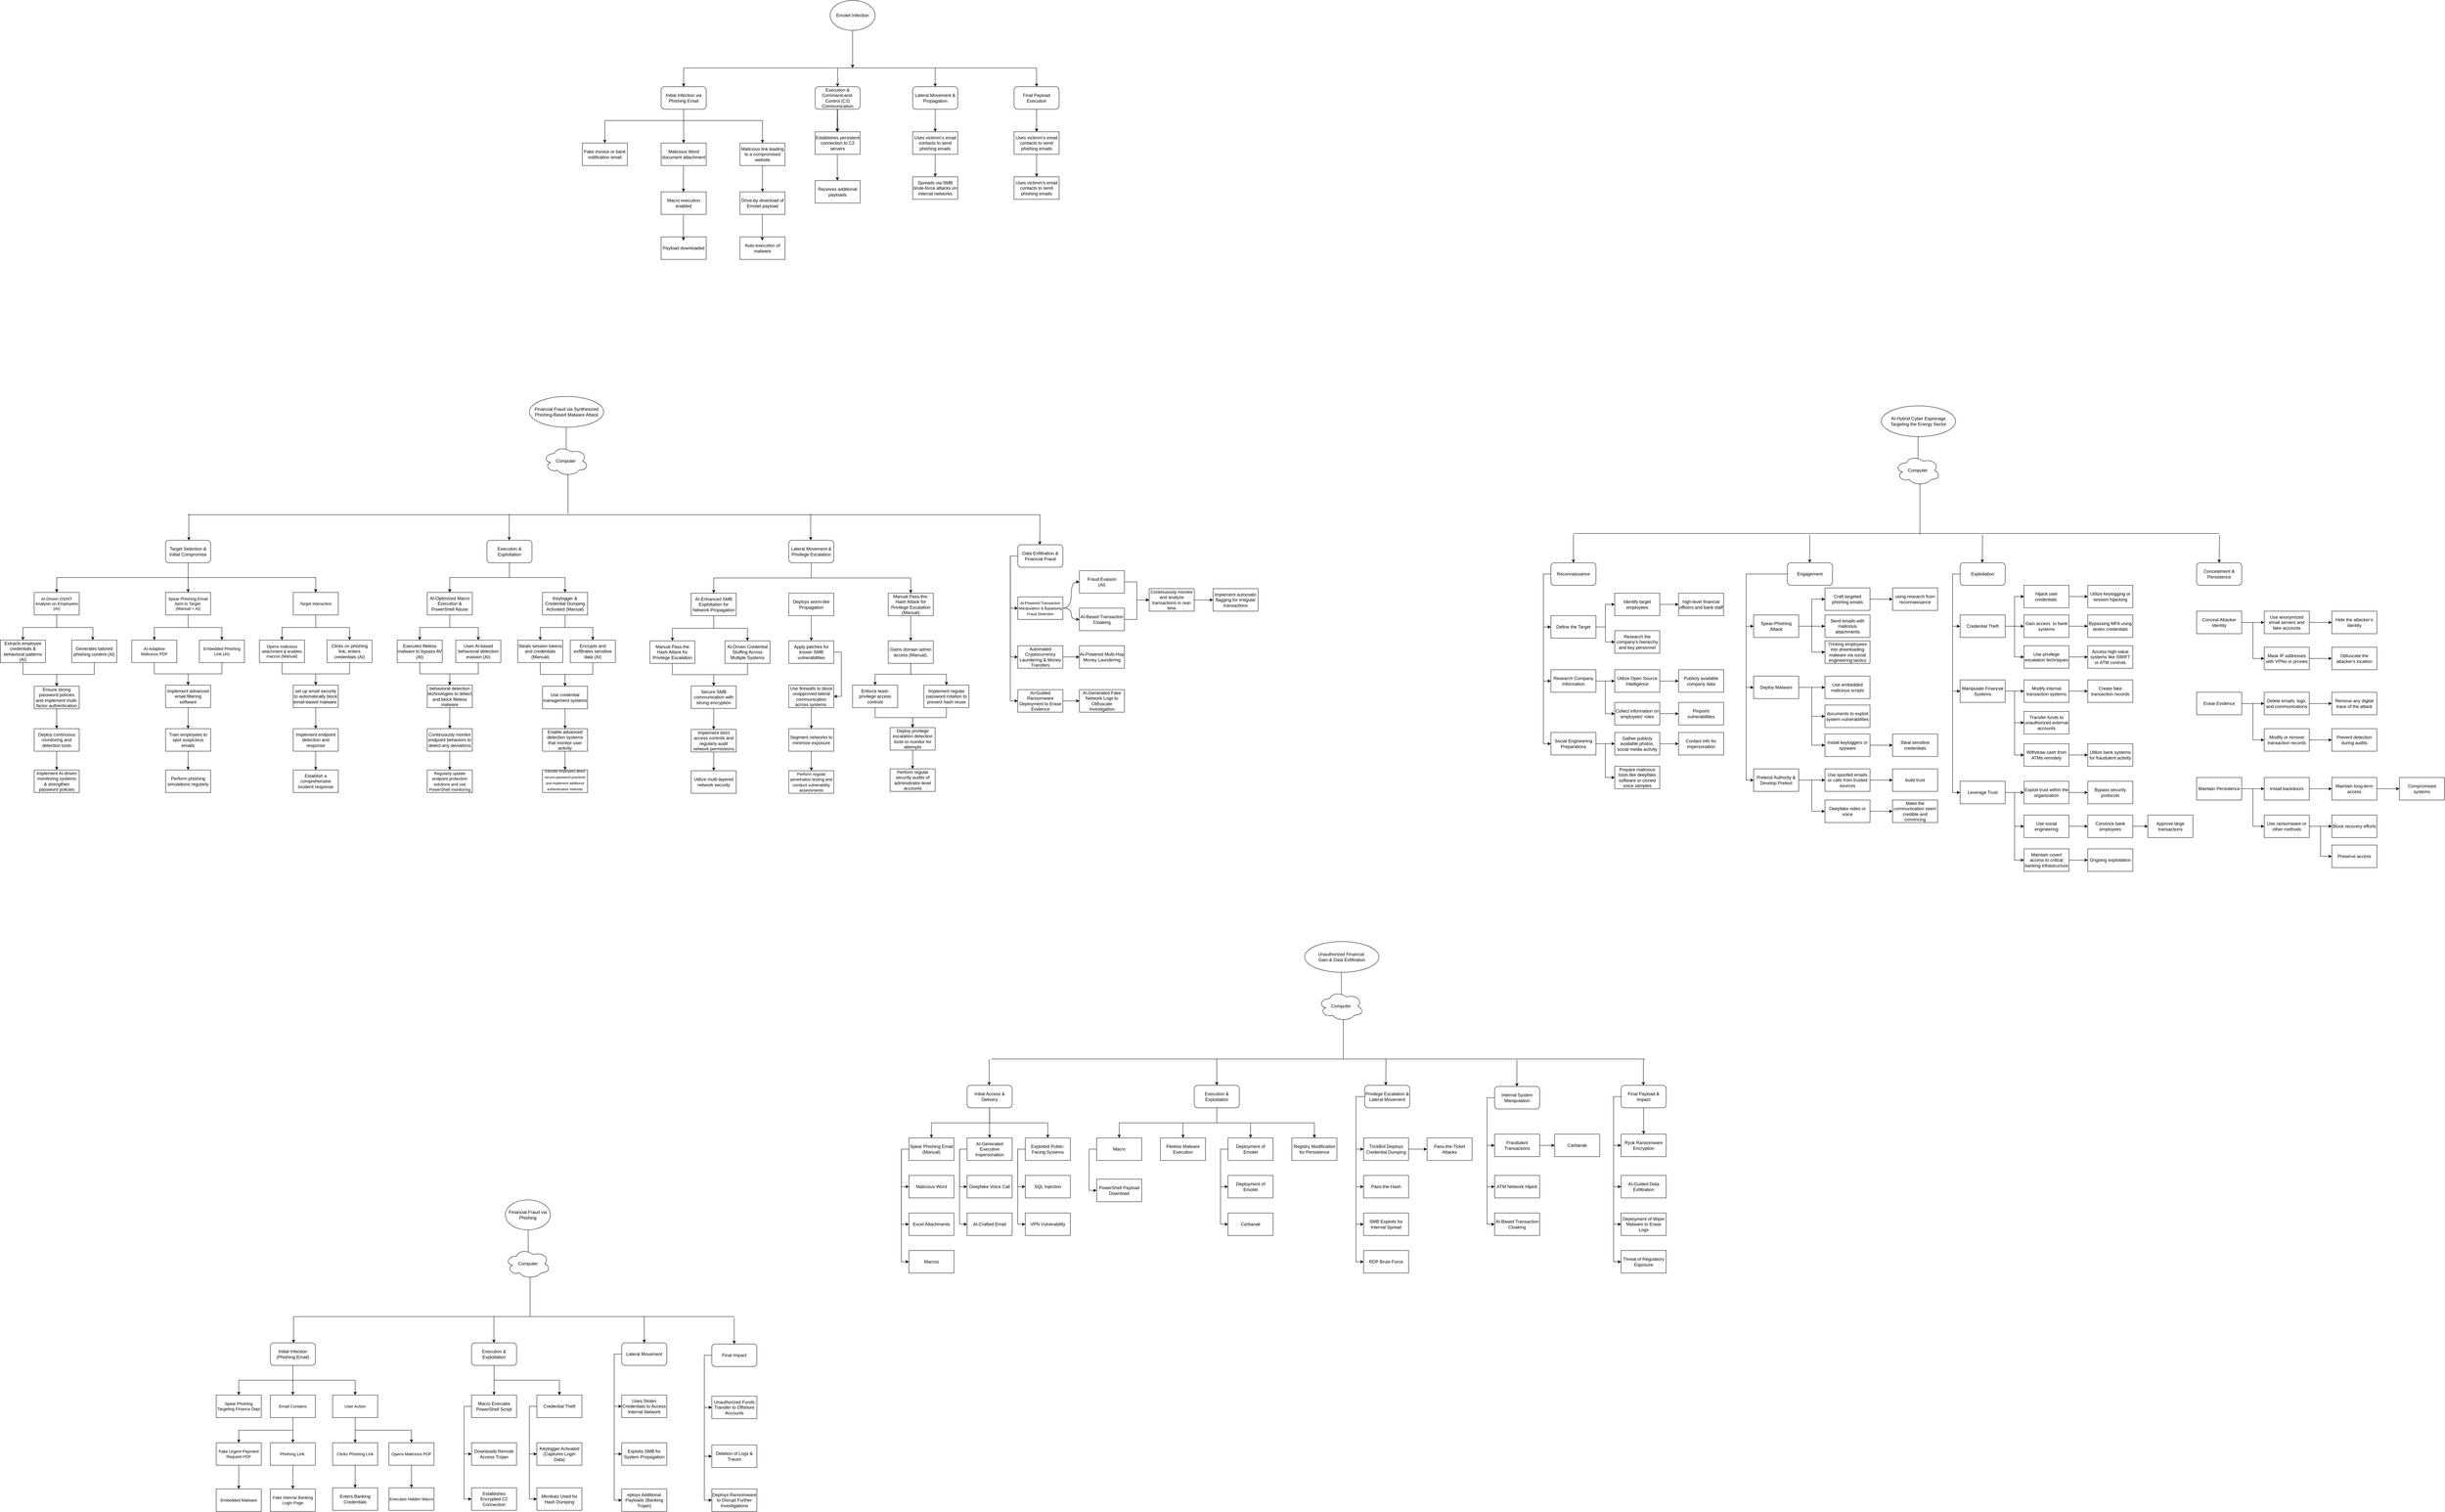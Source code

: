 <mxfile version="26.1.3">
  <diagram id="31d5PwhxR0wAVE4Sb7d_" name="Page-2">
    <mxGraphModel dx="6920" dy="3690" grid="0" gridSize="10" guides="1" tooltips="1" connect="1" arrows="1" fold="1" page="0" pageScale="1" pageWidth="850" pageHeight="1100" math="0" shadow="0">
      <root>
        <mxCell id="0" />
        <mxCell id="1" parent="0" />
        <mxCell id="ADdKbOvr9OxGY5025vm9-167" value="Financial Fraud via Phishing" style="ellipse;whiteSpace=wrap;html=1;" parent="1" vertex="1">
          <mxGeometry x="-635" y="3135" width="120" height="80" as="geometry" />
        </mxCell>
        <mxCell id="ADdKbOvr9OxGY5025vm9-257" style="edgeStyle=orthogonalEdgeStyle;rounded=0;orthogonalLoop=1;jettySize=auto;html=1;exitX=0;exitY=0.5;exitDx=0;exitDy=0;entryX=0;entryY=0.5;entryDx=0;entryDy=0;" parent="1" source="ADdKbOvr9OxGY5025vm9-170" target="ADdKbOvr9OxGY5025vm9-200" edge="1">
          <mxGeometry relative="1" as="geometry" />
        </mxCell>
        <mxCell id="ADdKbOvr9OxGY5025vm9-258" style="edgeStyle=orthogonalEdgeStyle;rounded=0;orthogonalLoop=1;jettySize=auto;html=1;exitX=0;exitY=0.5;exitDx=0;exitDy=0;entryX=0;entryY=0.5;entryDx=0;entryDy=0;" parent="1" source="ADdKbOvr9OxGY5025vm9-170" target="ADdKbOvr9OxGY5025vm9-201" edge="1">
          <mxGeometry relative="1" as="geometry" />
        </mxCell>
        <mxCell id="ADdKbOvr9OxGY5025vm9-260" style="edgeStyle=orthogonalEdgeStyle;rounded=0;orthogonalLoop=1;jettySize=auto;html=1;exitX=0;exitY=0.5;exitDx=0;exitDy=0;entryX=0;entryY=0.5;entryDx=0;entryDy=0;" parent="1" source="ADdKbOvr9OxGY5025vm9-170" target="ADdKbOvr9OxGY5025vm9-259" edge="1">
          <mxGeometry relative="1" as="geometry" />
        </mxCell>
        <mxCell id="ADdKbOvr9OxGY5025vm9-170" value="Lateral Movement" style="rounded=1;whiteSpace=wrap;html=1;" parent="1" vertex="1">
          <mxGeometry x="-325" y="3516" width="120" height="60" as="geometry" />
        </mxCell>
        <mxCell id="ADdKbOvr9OxGY5025vm9-264" style="edgeStyle=orthogonalEdgeStyle;rounded=0;orthogonalLoop=1;jettySize=auto;html=1;exitX=0;exitY=0.5;exitDx=0;exitDy=0;entryX=0;entryY=0.5;entryDx=0;entryDy=0;" parent="1" source="ADdKbOvr9OxGY5025vm9-177" target="ADdKbOvr9OxGY5025vm9-203" edge="1">
          <mxGeometry relative="1" as="geometry" />
        </mxCell>
        <mxCell id="ADdKbOvr9OxGY5025vm9-265" style="edgeStyle=orthogonalEdgeStyle;rounded=0;orthogonalLoop=1;jettySize=auto;html=1;exitX=0;exitY=0.5;exitDx=0;exitDy=0;entryX=0;entryY=0.5;entryDx=0;entryDy=0;" parent="1" source="ADdKbOvr9OxGY5025vm9-177" target="ADdKbOvr9OxGY5025vm9-202" edge="1">
          <mxGeometry relative="1" as="geometry" />
        </mxCell>
        <mxCell id="ADdKbOvr9OxGY5025vm9-266" value="" style="edgeStyle=orthogonalEdgeStyle;rounded=0;orthogonalLoop=1;jettySize=auto;html=1;exitX=0;exitY=0.5;exitDx=0;exitDy=0;entryX=0;entryY=0.5;entryDx=0;entryDy=0;" parent="1" source="ADdKbOvr9OxGY5025vm9-177" target="ADdKbOvr9OxGY5025vm9-206" edge="1">
          <mxGeometry relative="1" as="geometry" />
        </mxCell>
        <mxCell id="ADdKbOvr9OxGY5025vm9-177" value="Final Impact" style="rounded=1;whiteSpace=wrap;html=1;" parent="1" vertex="1">
          <mxGeometry x="-85" y="3519" width="120" height="60" as="geometry" />
        </mxCell>
        <mxCell id="ADdKbOvr9OxGY5025vm9-249" style="edgeStyle=orthogonalEdgeStyle;rounded=0;orthogonalLoop=1;jettySize=auto;html=1;exitX=0.5;exitY=1;exitDx=0;exitDy=0;entryX=0.5;entryY=0;entryDx=0;entryDy=0;" parent="1" source="ADdKbOvr9OxGY5025vm9-180" target="ADdKbOvr9OxGY5025vm9-248" edge="1">
          <mxGeometry relative="1" as="geometry" />
        </mxCell>
        <mxCell id="ADdKbOvr9OxGY5025vm9-250" style="edgeStyle=orthogonalEdgeStyle;rounded=0;orthogonalLoop=1;jettySize=auto;html=1;exitX=0.5;exitY=1;exitDx=0;exitDy=0;entryX=0.5;entryY=0;entryDx=0;entryDy=0;" parent="1" source="ADdKbOvr9OxGY5025vm9-180" target="ADdKbOvr9OxGY5025vm9-247" edge="1">
          <mxGeometry relative="1" as="geometry" />
        </mxCell>
        <mxCell id="ADdKbOvr9OxGY5025vm9-180" value="Execution &amp; Exploitation" style="rounded=1;whiteSpace=wrap;html=1;" parent="1" vertex="1">
          <mxGeometry x="-725" y="3516" width="120" height="60" as="geometry" />
        </mxCell>
        <mxCell id="ADdKbOvr9OxGY5025vm9-181" style="edgeStyle=orthogonalEdgeStyle;rounded=0;orthogonalLoop=1;jettySize=auto;html=1;exitX=0.5;exitY=1;exitDx=0;exitDy=0;entryX=0.5;entryY=0;entryDx=0;entryDy=0;" parent="1" source="ADdKbOvr9OxGY5025vm9-184" target="ADdKbOvr9OxGY5025vm9-187" edge="1">
          <mxGeometry relative="1" as="geometry" />
        </mxCell>
        <mxCell id="ADdKbOvr9OxGY5025vm9-182" style="edgeStyle=orthogonalEdgeStyle;rounded=0;orthogonalLoop=1;jettySize=auto;html=1;exitX=0.5;exitY=1;exitDx=0;exitDy=0;" parent="1" source="ADdKbOvr9OxGY5025vm9-184" target="ADdKbOvr9OxGY5025vm9-186" edge="1">
          <mxGeometry relative="1" as="geometry" />
        </mxCell>
        <mxCell id="ADdKbOvr9OxGY5025vm9-183" style="edgeStyle=orthogonalEdgeStyle;rounded=0;orthogonalLoop=1;jettySize=auto;html=1;exitX=0.5;exitY=1;exitDx=0;exitDy=0;entryX=0.5;entryY=0;entryDx=0;entryDy=0;" parent="1" source="ADdKbOvr9OxGY5025vm9-184" target="ADdKbOvr9OxGY5025vm9-185" edge="1">
          <mxGeometry relative="1" as="geometry" />
        </mxCell>
        <mxCell id="ADdKbOvr9OxGY5025vm9-184" value="Initial Infection&lt;div&gt;(Phishing Email)&lt;/div&gt;" style="rounded=1;whiteSpace=wrap;html=1;" parent="1" vertex="1">
          <mxGeometry x="-1261" y="3516" width="120" height="60" as="geometry" />
        </mxCell>
        <mxCell id="ADdKbOvr9OxGY5025vm9-238" style="edgeStyle=orthogonalEdgeStyle;rounded=0;orthogonalLoop=1;jettySize=auto;html=1;exitX=0.5;exitY=1;exitDx=0;exitDy=0;" parent="1" source="ADdKbOvr9OxGY5025vm9-185" target="ADdKbOvr9OxGY5025vm9-190" edge="1">
          <mxGeometry relative="1" as="geometry" />
        </mxCell>
        <mxCell id="ADdKbOvr9OxGY5025vm9-243" style="edgeStyle=orthogonalEdgeStyle;rounded=0;orthogonalLoop=1;jettySize=auto;html=1;exitX=0.5;exitY=1;exitDx=0;exitDy=0;entryX=0.5;entryY=0;entryDx=0;entryDy=0;" parent="1" source="ADdKbOvr9OxGY5025vm9-185" target="ADdKbOvr9OxGY5025vm9-194" edge="1">
          <mxGeometry relative="1" as="geometry" />
        </mxCell>
        <mxCell id="ADdKbOvr9OxGY5025vm9-185" value="User Action" style="rounded=0;whiteSpace=wrap;html=1;fontSize=11;" parent="1" vertex="1">
          <mxGeometry x="-1095" y="3655" width="120" height="60" as="geometry" />
        </mxCell>
        <mxCell id="ADdKbOvr9OxGY5025vm9-235" style="edgeStyle=orthogonalEdgeStyle;rounded=0;orthogonalLoop=1;jettySize=auto;html=1;exitX=0.5;exitY=1;exitDx=0;exitDy=0;" parent="1" source="ADdKbOvr9OxGY5025vm9-186" target="ADdKbOvr9OxGY5025vm9-220" edge="1">
          <mxGeometry relative="1" as="geometry" />
        </mxCell>
        <mxCell id="ADdKbOvr9OxGY5025vm9-236" style="edgeStyle=orthogonalEdgeStyle;rounded=0;orthogonalLoop=1;jettySize=auto;html=1;exitX=0.5;exitY=1;exitDx=0;exitDy=0;entryX=0.5;entryY=0;entryDx=0;entryDy=0;" parent="1" source="ADdKbOvr9OxGY5025vm9-186" target="ADdKbOvr9OxGY5025vm9-221" edge="1">
          <mxGeometry relative="1" as="geometry" />
        </mxCell>
        <mxCell id="ADdKbOvr9OxGY5025vm9-186" value="Email Contains" style="rounded=0;whiteSpace=wrap;html=1;fontSize=11;" parent="1" vertex="1">
          <mxGeometry x="-1261" y="3655" width="120" height="60" as="geometry" />
        </mxCell>
        <mxCell id="ADdKbOvr9OxGY5025vm9-187" value="Spear Phishing Targeting Finance Dept" style="rounded=0;whiteSpace=wrap;html=1;fontSize=11;" parent="1" vertex="1">
          <mxGeometry x="-1405" y="3655" width="120" height="60" as="geometry" />
        </mxCell>
        <mxCell id="ADdKbOvr9OxGY5025vm9-242" style="edgeStyle=orthogonalEdgeStyle;rounded=0;orthogonalLoop=1;jettySize=auto;html=1;exitX=0.5;exitY=1;exitDx=0;exitDy=0;" parent="1" source="ADdKbOvr9OxGY5025vm9-190" target="ADdKbOvr9OxGY5025vm9-199" edge="1">
          <mxGeometry relative="1" as="geometry" />
        </mxCell>
        <mxCell id="ADdKbOvr9OxGY5025vm9-190" value="Clicks Phishing Link" style="rounded=0;whiteSpace=wrap;html=1;fontSize=11;" parent="1" vertex="1">
          <mxGeometry x="-1095" y="3782" width="120" height="60" as="geometry" />
        </mxCell>
        <mxCell id="ADdKbOvr9OxGY5025vm9-244" style="edgeStyle=orthogonalEdgeStyle;rounded=0;orthogonalLoop=1;jettySize=auto;html=1;exitX=0.5;exitY=1;exitDx=0;exitDy=0;" parent="1" source="ADdKbOvr9OxGY5025vm9-194" target="ADdKbOvr9OxGY5025vm9-198" edge="1">
          <mxGeometry relative="1" as="geometry" />
        </mxCell>
        <mxCell id="ADdKbOvr9OxGY5025vm9-194" value="Opens Malicious PDF" style="rounded=0;whiteSpace=wrap;html=1;fontSize=11;" parent="1" vertex="1">
          <mxGeometry x="-945" y="3782" width="120" height="60" as="geometry" />
        </mxCell>
        <mxCell id="ADdKbOvr9OxGY5025vm9-198" value="Executes Hidden Macro" style="rounded=0;whiteSpace=wrap;html=1;fontSize=11;" parent="1" vertex="1">
          <mxGeometry x="-945" y="3902" width="120" height="60" as="geometry" />
        </mxCell>
        <mxCell id="ADdKbOvr9OxGY5025vm9-199" value="Enters Banking Credentials" style="rounded=0;whiteSpace=wrap;html=1;" parent="1" vertex="1">
          <mxGeometry x="-1095" y="3902" width="120" height="60" as="geometry" />
        </mxCell>
        <mxCell id="ADdKbOvr9OxGY5025vm9-200" value="Exploits SMB for System Propagation" style="rounded=0;whiteSpace=wrap;html=1;" parent="1" vertex="1">
          <mxGeometry x="-325" y="3782" width="120" height="60" as="geometry" />
        </mxCell>
        <mxCell id="ADdKbOvr9OxGY5025vm9-201" value="Uses Stolen Credentials to Access Internal Network" style="rounded=0;whiteSpace=wrap;html=1;" parent="1" vertex="1">
          <mxGeometry x="-325" y="3655" width="120" height="60" as="geometry" />
        </mxCell>
        <mxCell id="ADdKbOvr9OxGY5025vm9-202" value="Deletion of Logs &amp; Traces" style="rounded=0;whiteSpace=wrap;html=1;" parent="1" vertex="1">
          <mxGeometry x="-85" y="3788" width="120" height="60" as="geometry" />
        </mxCell>
        <mxCell id="ADdKbOvr9OxGY5025vm9-203" value="Unauthorized Funds Transfer to Offshore Accounts" style="rounded=0;whiteSpace=wrap;html=1;" parent="1" vertex="1">
          <mxGeometry x="-85" y="3658" width="120" height="60" as="geometry" />
        </mxCell>
        <mxCell id="ADdKbOvr9OxGY5025vm9-206" value="Deploys Ransomware to Disrupt Further Investigations" style="rounded=0;whiteSpace=wrap;html=1;" parent="1" vertex="1">
          <mxGeometry x="-85" y="3905" width="120" height="60" as="geometry" />
        </mxCell>
        <mxCell id="ADdKbOvr9OxGY5025vm9-207" value="Computer" style="ellipse;shape=cloud;whiteSpace=wrap;html=1;" parent="1" vertex="1">
          <mxGeometry x="-635" y="3265" width="120" height="80" as="geometry" />
        </mxCell>
        <mxCell id="ADdKbOvr9OxGY5025vm9-208" value="" style="endArrow=none;html=1;rounded=0;" parent="1" edge="1">
          <mxGeometry width="50" height="50" relative="1" as="geometry">
            <mxPoint x="-1199" y="3446" as="sourcePoint" />
            <mxPoint x="-25" y="3446" as="targetPoint" />
          </mxGeometry>
        </mxCell>
        <mxCell id="ADdKbOvr9OxGY5025vm9-210" value="" style="endArrow=classic;html=1;rounded=0;" parent="1" edge="1">
          <mxGeometry x="0.007" width="50" height="50" relative="1" as="geometry">
            <mxPoint x="-665.36" y="3446" as="sourcePoint" />
            <mxPoint x="-665.36" y="3516.0" as="targetPoint" />
            <mxPoint as="offset" />
          </mxGeometry>
        </mxCell>
        <mxCell id="ADdKbOvr9OxGY5025vm9-211" value="" style="endArrow=classic;html=1;rounded=0;" parent="1" edge="1">
          <mxGeometry width="50" height="50" relative="1" as="geometry">
            <mxPoint x="-265" y="3446" as="sourcePoint" />
            <mxPoint x="-265" y="3516" as="targetPoint" />
          </mxGeometry>
        </mxCell>
        <mxCell id="ADdKbOvr9OxGY5025vm9-212" value="" style="endArrow=classic;html=1;rounded=0;" parent="1" edge="1">
          <mxGeometry width="50" height="50" relative="1" as="geometry">
            <mxPoint x="-25.38" y="3449" as="sourcePoint" />
            <mxPoint x="-25.38" y="3519" as="targetPoint" />
          </mxGeometry>
        </mxCell>
        <mxCell id="ADdKbOvr9OxGY5025vm9-213" value="" style="endArrow=classic;html=1;rounded=0;entryX=0.516;entryY=0.005;entryDx=0;entryDy=0;entryPerimeter=0;" parent="1" target="ADdKbOvr9OxGY5025vm9-184" edge="1">
          <mxGeometry width="50" height="50" relative="1" as="geometry">
            <mxPoint x="-1199" y="3446" as="sourcePoint" />
            <mxPoint x="-1139" y="3476" as="targetPoint" />
          </mxGeometry>
        </mxCell>
        <mxCell id="ADdKbOvr9OxGY5025vm9-217" value="" style="endArrow=none;html=1;rounded=0;exitX=0.508;exitY=0.116;exitDx=0;exitDy=0;exitPerimeter=0;" parent="1" source="ADdKbOvr9OxGY5025vm9-207" edge="1">
          <mxGeometry width="50" height="50" relative="1" as="geometry">
            <mxPoint x="-574" y="3264" as="sourcePoint" />
            <mxPoint x="-574" y="3215" as="targetPoint" />
          </mxGeometry>
        </mxCell>
        <mxCell id="6-L4_wkneTpCRCNKvnSP-235" style="edgeStyle=orthogonalEdgeStyle;rounded=0;orthogonalLoop=1;jettySize=auto;html=1;exitX=0.5;exitY=1;exitDx=0;exitDy=0;entryX=0.5;entryY=0;entryDx=0;entryDy=0;" parent="1" source="ADdKbOvr9OxGY5025vm9-220" target="6-L4_wkneTpCRCNKvnSP-233" edge="1">
          <mxGeometry relative="1" as="geometry" />
        </mxCell>
        <mxCell id="ADdKbOvr9OxGY5025vm9-220" value="Phishing Link&amp;nbsp;" style="rounded=0;whiteSpace=wrap;html=1;fontSize=11;" parent="1" vertex="1">
          <mxGeometry x="-1261" y="3782" width="120" height="60" as="geometry" />
        </mxCell>
        <mxCell id="6-L4_wkneTpCRCNKvnSP-234" style="edgeStyle=orthogonalEdgeStyle;rounded=0;orthogonalLoop=1;jettySize=auto;html=1;exitX=0.5;exitY=1;exitDx=0;exitDy=0;entryX=0.5;entryY=0;entryDx=0;entryDy=0;" parent="1" source="ADdKbOvr9OxGY5025vm9-221" target="6-L4_wkneTpCRCNKvnSP-232" edge="1">
          <mxGeometry relative="1" as="geometry" />
        </mxCell>
        <mxCell id="ADdKbOvr9OxGY5025vm9-221" value="Fake Urgent Payment Request PDF" style="rounded=0;whiteSpace=wrap;html=1;fontSize=11;" parent="1" vertex="1">
          <mxGeometry x="-1405" y="3782" width="120" height="60" as="geometry" />
        </mxCell>
        <mxCell id="ADdKbOvr9OxGY5025vm9-245" value="Establishes Encrypted C2 Connection" style="rounded=0;whiteSpace=wrap;html=1;" parent="1" vertex="1">
          <mxGeometry x="-725" y="3902" width="120" height="60" as="geometry" />
        </mxCell>
        <mxCell id="ADdKbOvr9OxGY5025vm9-246" value="Downloads Remote Access Trojan" style="rounded=0;whiteSpace=wrap;html=1;" parent="1" vertex="1">
          <mxGeometry x="-725" y="3782" width="120" height="60" as="geometry" />
        </mxCell>
        <mxCell id="ADdKbOvr9OxGY5025vm9-255" style="edgeStyle=orthogonalEdgeStyle;rounded=0;orthogonalLoop=1;jettySize=auto;html=1;exitX=0;exitY=0.5;exitDx=0;exitDy=0;entryX=0;entryY=0.5;entryDx=0;entryDy=0;" parent="1" source="ADdKbOvr9OxGY5025vm9-247" target="ADdKbOvr9OxGY5025vm9-253" edge="1">
          <mxGeometry relative="1" as="geometry" />
        </mxCell>
        <mxCell id="ADdKbOvr9OxGY5025vm9-256" style="edgeStyle=orthogonalEdgeStyle;rounded=0;orthogonalLoop=1;jettySize=auto;html=1;exitX=0;exitY=0.5;exitDx=0;exitDy=0;entryX=0;entryY=0.5;entryDx=0;entryDy=0;" parent="1" source="ADdKbOvr9OxGY5025vm9-247" target="ADdKbOvr9OxGY5025vm9-254" edge="1">
          <mxGeometry relative="1" as="geometry" />
        </mxCell>
        <mxCell id="ADdKbOvr9OxGY5025vm9-247" value="Credential Theft" style="rounded=0;whiteSpace=wrap;html=1;" parent="1" vertex="1">
          <mxGeometry x="-551" y="3655" width="120" height="60" as="geometry" />
        </mxCell>
        <mxCell id="ADdKbOvr9OxGY5025vm9-251" style="edgeStyle=orthogonalEdgeStyle;rounded=0;orthogonalLoop=1;jettySize=auto;html=1;exitX=0;exitY=0.5;exitDx=0;exitDy=0;entryX=0;entryY=0.5;entryDx=0;entryDy=0;" parent="1" source="ADdKbOvr9OxGY5025vm9-248" target="ADdKbOvr9OxGY5025vm9-245" edge="1">
          <mxGeometry relative="1" as="geometry" />
        </mxCell>
        <mxCell id="ADdKbOvr9OxGY5025vm9-252" style="edgeStyle=orthogonalEdgeStyle;rounded=0;orthogonalLoop=1;jettySize=auto;html=1;exitX=0;exitY=0.5;exitDx=0;exitDy=0;entryX=0;entryY=0.5;entryDx=0;entryDy=0;" parent="1" source="ADdKbOvr9OxGY5025vm9-248" target="ADdKbOvr9OxGY5025vm9-246" edge="1">
          <mxGeometry relative="1" as="geometry" />
        </mxCell>
        <mxCell id="ADdKbOvr9OxGY5025vm9-248" value="Macro Executes PowerShell Script" style="rounded=0;whiteSpace=wrap;html=1;" parent="1" vertex="1">
          <mxGeometry x="-725" y="3655" width="120" height="60" as="geometry" />
        </mxCell>
        <mxCell id="ADdKbOvr9OxGY5025vm9-253" value="Mimikatz Used for Hash Dumping" style="rounded=0;whiteSpace=wrap;html=1;" parent="1" vertex="1">
          <mxGeometry x="-551" y="3902" width="120" height="60" as="geometry" />
        </mxCell>
        <mxCell id="ADdKbOvr9OxGY5025vm9-254" value="Keylogger Activated (Captures Login Data)" style="rounded=0;whiteSpace=wrap;html=1;" parent="1" vertex="1">
          <mxGeometry x="-551" y="3782" width="120" height="60" as="geometry" />
        </mxCell>
        <mxCell id="ADdKbOvr9OxGY5025vm9-259" value="eploys Additional Payloads (Banking Trojan)" style="rounded=0;whiteSpace=wrap;html=1;" parent="1" vertex="1">
          <mxGeometry x="-325" y="3905" width="120" height="60" as="geometry" />
        </mxCell>
        <mxCell id="ADdKbOvr9OxGY5025vm9-261" value="" style="endArrow=none;html=1;rounded=0;entryX=0.55;entryY=0.95;entryDx=0;entryDy=0;entryPerimeter=0;" parent="1" target="ADdKbOvr9OxGY5025vm9-207" edge="1">
          <mxGeometry width="50" height="50" relative="1" as="geometry">
            <mxPoint x="-569" y="3445" as="sourcePoint" />
            <mxPoint x="5" y="3585" as="targetPoint" />
          </mxGeometry>
        </mxCell>
        <mxCell id="6-L4_wkneTpCRCNKvnSP-1" value="Financial Fraud via Synthesized Phishing-Based Malware Attack" style="ellipse;whiteSpace=wrap;html=1;" parent="1" vertex="1">
          <mxGeometry x="-571" y="995" width="198" height="82" as="geometry" />
        </mxCell>
        <mxCell id="6-L4_wkneTpCRCNKvnSP-69" style="edgeStyle=orthogonalEdgeStyle;rounded=0;orthogonalLoop=1;jettySize=auto;html=1;exitX=0.5;exitY=1;exitDx=0;exitDy=0;entryX=0.5;entryY=0;entryDx=0;entryDy=0;" parent="1" source="6-L4_wkneTpCRCNKvnSP-5" target="6-L4_wkneTpCRCNKvnSP-31" edge="1">
          <mxGeometry relative="1" as="geometry" />
        </mxCell>
        <mxCell id="6-L4_wkneTpCRCNKvnSP-458" style="edgeStyle=orthogonalEdgeStyle;rounded=0;orthogonalLoop=1;jettySize=auto;html=1;exitX=0.5;exitY=1;exitDx=0;exitDy=0;" parent="1" source="6-L4_wkneTpCRCNKvnSP-5" target="6-L4_wkneTpCRCNKvnSP-448" edge="1">
          <mxGeometry relative="1" as="geometry" />
        </mxCell>
        <mxCell id="6-L4_wkneTpCRCNKvnSP-5" value="Lateral Movement &amp; Privilege Escalation" style="rounded=1;whiteSpace=wrap;html=1;" parent="1" vertex="1">
          <mxGeometry x="120" y="1378" width="120" height="60" as="geometry" />
        </mxCell>
        <mxCell id="6-L4_wkneTpCRCNKvnSP-6" style="edgeStyle=orthogonalEdgeStyle;rounded=0;orthogonalLoop=1;jettySize=auto;html=1;exitX=0;exitY=0.5;exitDx=0;exitDy=0;entryX=0;entryY=0.5;entryDx=0;entryDy=0;" parent="1" source="6-L4_wkneTpCRCNKvnSP-9" target="6-L4_wkneTpCRCNKvnSP-33" edge="1">
          <mxGeometry relative="1" as="geometry" />
        </mxCell>
        <mxCell id="6-L4_wkneTpCRCNKvnSP-7" style="edgeStyle=orthogonalEdgeStyle;rounded=0;orthogonalLoop=1;jettySize=auto;html=1;exitX=0;exitY=0.5;exitDx=0;exitDy=0;entryX=0;entryY=0.5;entryDx=0;entryDy=0;" parent="1" source="6-L4_wkneTpCRCNKvnSP-9" target="6-L4_wkneTpCRCNKvnSP-32" edge="1">
          <mxGeometry relative="1" as="geometry" />
        </mxCell>
        <mxCell id="6-L4_wkneTpCRCNKvnSP-8" value="" style="edgeStyle=orthogonalEdgeStyle;rounded=0;orthogonalLoop=1;jettySize=auto;html=1;exitX=0;exitY=0.5;exitDx=0;exitDy=0;entryX=0;entryY=0.5;entryDx=0;entryDy=0;" parent="1" source="6-L4_wkneTpCRCNKvnSP-9" target="6-L4_wkneTpCRCNKvnSP-34" edge="1">
          <mxGeometry relative="1" as="geometry" />
        </mxCell>
        <mxCell id="6-L4_wkneTpCRCNKvnSP-9" value="Data Exfiltration &amp; Financial Fraud" style="rounded=1;whiteSpace=wrap;html=1;" parent="1" vertex="1">
          <mxGeometry x="730.07" y="1390" width="120" height="60" as="geometry" />
        </mxCell>
        <mxCell id="6-L4_wkneTpCRCNKvnSP-10" style="edgeStyle=orthogonalEdgeStyle;rounded=0;orthogonalLoop=1;jettySize=auto;html=1;exitX=0.5;exitY=1;exitDx=0;exitDy=0;entryX=0.5;entryY=0;entryDx=0;entryDy=0;" parent="1" source="6-L4_wkneTpCRCNKvnSP-12" target="6-L4_wkneTpCRCNKvnSP-51" edge="1">
          <mxGeometry relative="1" as="geometry" />
        </mxCell>
        <mxCell id="6-L4_wkneTpCRCNKvnSP-11" style="edgeStyle=orthogonalEdgeStyle;rounded=0;orthogonalLoop=1;jettySize=auto;html=1;exitX=0.5;exitY=1;exitDx=0;exitDy=0;entryX=0.5;entryY=0;entryDx=0;entryDy=0;" parent="1" source="6-L4_wkneTpCRCNKvnSP-12" target="6-L4_wkneTpCRCNKvnSP-48" edge="1">
          <mxGeometry relative="1" as="geometry" />
        </mxCell>
        <mxCell id="6-L4_wkneTpCRCNKvnSP-12" value="Execution &amp; Exploitation" style="rounded=1;whiteSpace=wrap;html=1;" parent="1" vertex="1">
          <mxGeometry x="-684" y="1378" width="120" height="60" as="geometry" />
        </mxCell>
        <mxCell id="6-L4_wkneTpCRCNKvnSP-13" style="edgeStyle=orthogonalEdgeStyle;rounded=0;orthogonalLoop=1;jettySize=auto;html=1;exitX=0.5;exitY=1;exitDx=0;exitDy=0;entryX=0.5;entryY=0;entryDx=0;entryDy=0;" parent="1" source="6-L4_wkneTpCRCNKvnSP-16" target="6-L4_wkneTpCRCNKvnSP-23" edge="1">
          <mxGeometry relative="1" as="geometry" />
        </mxCell>
        <mxCell id="6-L4_wkneTpCRCNKvnSP-14" style="edgeStyle=orthogonalEdgeStyle;rounded=0;orthogonalLoop=1;jettySize=auto;html=1;exitX=0.5;exitY=1;exitDx=0;exitDy=0;" parent="1" source="6-L4_wkneTpCRCNKvnSP-16" target="6-L4_wkneTpCRCNKvnSP-22" edge="1">
          <mxGeometry relative="1" as="geometry" />
        </mxCell>
        <mxCell id="6-L4_wkneTpCRCNKvnSP-15" style="edgeStyle=orthogonalEdgeStyle;rounded=0;orthogonalLoop=1;jettySize=auto;html=1;exitX=0.5;exitY=1;exitDx=0;exitDy=0;entryX=0.5;entryY=0;entryDx=0;entryDy=0;" parent="1" source="6-L4_wkneTpCRCNKvnSP-16" target="6-L4_wkneTpCRCNKvnSP-19" edge="1">
          <mxGeometry relative="1" as="geometry" />
        </mxCell>
        <mxCell id="6-L4_wkneTpCRCNKvnSP-16" value="Target Selection &amp; Initial Compromise" style="rounded=1;whiteSpace=wrap;html=1;" parent="1" vertex="1">
          <mxGeometry x="-1540" y="1378" width="120" height="60" as="geometry" />
        </mxCell>
        <mxCell id="6-L4_wkneTpCRCNKvnSP-415" style="edgeStyle=orthogonalEdgeStyle;rounded=0;orthogonalLoop=1;jettySize=auto;html=1;exitX=0.5;exitY=1;exitDx=0;exitDy=0;entryX=0.5;entryY=0;entryDx=0;entryDy=0;" parent="1" source="6-L4_wkneTpCRCNKvnSP-19" target="6-L4_wkneTpCRCNKvnSP-25" edge="1">
          <mxGeometry relative="1" as="geometry" />
        </mxCell>
        <mxCell id="6-L4_wkneTpCRCNKvnSP-416" style="edgeStyle=orthogonalEdgeStyle;rounded=0;orthogonalLoop=1;jettySize=auto;html=1;exitX=0.5;exitY=1;exitDx=0;exitDy=0;entryX=0.5;entryY=0;entryDx=0;entryDy=0;" parent="1" source="6-L4_wkneTpCRCNKvnSP-19" target="6-L4_wkneTpCRCNKvnSP-29" edge="1">
          <mxGeometry relative="1" as="geometry" />
        </mxCell>
        <mxCell id="6-L4_wkneTpCRCNKvnSP-19" value="Target Interaction" style="rounded=0;whiteSpace=wrap;html=1;fontSize=11;" parent="1" vertex="1">
          <mxGeometry x="-1200" y="1517" width="120" height="60" as="geometry" />
        </mxCell>
        <mxCell id="6-L4_wkneTpCRCNKvnSP-406" style="edgeStyle=orthogonalEdgeStyle;rounded=0;orthogonalLoop=1;jettySize=auto;html=1;exitX=0.5;exitY=1;exitDx=0;exitDy=0;entryX=0.5;entryY=0;entryDx=0;entryDy=0;" parent="1" source="6-L4_wkneTpCRCNKvnSP-22" target="6-L4_wkneTpCRCNKvnSP-42" edge="1">
          <mxGeometry relative="1" as="geometry" />
        </mxCell>
        <mxCell id="6-L4_wkneTpCRCNKvnSP-407" style="edgeStyle=orthogonalEdgeStyle;rounded=0;orthogonalLoop=1;jettySize=auto;html=1;exitX=0.5;exitY=1;exitDx=0;exitDy=0;entryX=0.5;entryY=0;entryDx=0;entryDy=0;" parent="1" source="6-L4_wkneTpCRCNKvnSP-22" target="6-L4_wkneTpCRCNKvnSP-43" edge="1">
          <mxGeometry relative="1" as="geometry" />
        </mxCell>
        <mxCell id="6-L4_wkneTpCRCNKvnSP-22" value="Spear Phishing Email Sent to Target&amp;nbsp;&lt;div&gt;(Manual + AI)&lt;/div&gt;" style="rounded=0;whiteSpace=wrap;html=1;fontSize=11;" parent="1" vertex="1">
          <mxGeometry x="-1540" y="1517" width="120" height="60" as="geometry" />
        </mxCell>
        <mxCell id="6-L4_wkneTpCRCNKvnSP-60" style="edgeStyle=orthogonalEdgeStyle;rounded=0;orthogonalLoop=1;jettySize=auto;html=1;exitX=0.5;exitY=1;exitDx=0;exitDy=0;" parent="1" source="6-L4_wkneTpCRCNKvnSP-23" target="6-L4_wkneTpCRCNKvnSP-58" edge="1">
          <mxGeometry relative="1" as="geometry" />
        </mxCell>
        <mxCell id="6-L4_wkneTpCRCNKvnSP-61" style="edgeStyle=orthogonalEdgeStyle;rounded=0;orthogonalLoop=1;jettySize=auto;html=1;exitX=0.5;exitY=1;exitDx=0;exitDy=0;entryX=0.5;entryY=0;entryDx=0;entryDy=0;" parent="1" source="6-L4_wkneTpCRCNKvnSP-23" edge="1">
          <mxGeometry relative="1" as="geometry">
            <mxPoint x="-1734.0" y="1644" as="targetPoint" />
          </mxGeometry>
        </mxCell>
        <mxCell id="6-L4_wkneTpCRCNKvnSP-23" value="AI-Driven OSINT Analysis on Employees&lt;div&gt;(AI)&lt;/div&gt;" style="rounded=0;whiteSpace=wrap;html=1;fontSize=11;" parent="1" vertex="1">
          <mxGeometry x="-1890" y="1517" width="120" height="60" as="geometry" />
        </mxCell>
        <mxCell id="6-L4_wkneTpCRCNKvnSP-420" style="edgeStyle=orthogonalEdgeStyle;rounded=0;orthogonalLoop=1;jettySize=auto;html=1;exitX=0.5;exitY=1;exitDx=0;exitDy=0;entryX=0.5;entryY=0;entryDx=0;entryDy=0;" parent="1" source="6-L4_wkneTpCRCNKvnSP-25" target="6-L4_wkneTpCRCNKvnSP-419" edge="1">
          <mxGeometry relative="1" as="geometry" />
        </mxCell>
        <mxCell id="6-L4_wkneTpCRCNKvnSP-25" value="Opens malicious attachment &amp; enables macros (Manual)" style="rounded=0;whiteSpace=wrap;html=1;fontSize=11;" parent="1" vertex="1">
          <mxGeometry x="-1290" y="1644" width="120" height="60" as="geometry" />
        </mxCell>
        <mxCell id="6-L4_wkneTpCRCNKvnSP-422" style="edgeStyle=orthogonalEdgeStyle;rounded=0;orthogonalLoop=1;jettySize=auto;html=1;exitX=0.5;exitY=1;exitDx=0;exitDy=0;" parent="1" source="6-L4_wkneTpCRCNKvnSP-29" target="6-L4_wkneTpCRCNKvnSP-419" edge="1">
          <mxGeometry relative="1" as="geometry" />
        </mxCell>
        <mxCell id="6-L4_wkneTpCRCNKvnSP-29" value="Clicks on phishing link, enters credentials (AI)" style="rounded=0;whiteSpace=wrap;html=1;" parent="1" vertex="1">
          <mxGeometry x="-1110" y="1644" width="120" height="60" as="geometry" />
        </mxCell>
        <mxCell id="6-L4_wkneTpCRCNKvnSP-452" style="edgeStyle=orthogonalEdgeStyle;rounded=0;orthogonalLoop=1;jettySize=auto;html=1;exitX=0.5;exitY=1;exitDx=0;exitDy=0;entryX=0.5;entryY=0;entryDx=0;entryDy=0;" parent="1" source="6-L4_wkneTpCRCNKvnSP-30" target="6-L4_wkneTpCRCNKvnSP-451" edge="1">
          <mxGeometry relative="1" as="geometry" />
        </mxCell>
        <mxCell id="6-L4_wkneTpCRCNKvnSP-30" value="Manual Pass the Hash Attack for Privilege Escalation" style="rounded=0;whiteSpace=wrap;html=1;" parent="1" vertex="1">
          <mxGeometry x="-250" y="1646" width="120" height="60" as="geometry" />
        </mxCell>
        <mxCell id="6-L4_wkneTpCRCNKvnSP-446" style="edgeStyle=orthogonalEdgeStyle;rounded=0;orthogonalLoop=1;jettySize=auto;html=1;exitX=0.5;exitY=1;exitDx=0;exitDy=0;entryX=0.5;entryY=0;entryDx=0;entryDy=0;" parent="1" source="6-L4_wkneTpCRCNKvnSP-31" target="6-L4_wkneTpCRCNKvnSP-30" edge="1">
          <mxGeometry relative="1" as="geometry" />
        </mxCell>
        <mxCell id="6-L4_wkneTpCRCNKvnSP-447" style="edgeStyle=orthogonalEdgeStyle;rounded=0;orthogonalLoop=1;jettySize=auto;html=1;exitX=0.5;exitY=1;exitDx=0;exitDy=0;entryX=0.5;entryY=0;entryDx=0;entryDy=0;" parent="1" source="6-L4_wkneTpCRCNKvnSP-31" target="6-L4_wkneTpCRCNKvnSP-54" edge="1">
          <mxGeometry relative="1" as="geometry" />
        </mxCell>
        <mxCell id="6-L4_wkneTpCRCNKvnSP-31" value="AI-Enhanced SMB Exploitation for Network Propagation" style="rounded=0;whiteSpace=wrap;html=1;" parent="1" vertex="1">
          <mxGeometry x="-140" y="1519" width="120" height="60" as="geometry" />
        </mxCell>
        <mxCell id="6-L4_wkneTpCRCNKvnSP-92" style="edgeStyle=orthogonalEdgeStyle;rounded=0;orthogonalLoop=1;jettySize=auto;html=1;exitX=1;exitY=0.5;exitDx=0;exitDy=0;entryX=0;entryY=0.5;entryDx=0;entryDy=0;curved=1;" parent="1" source="6-L4_wkneTpCRCNKvnSP-32" target="6-L4_wkneTpCRCNKvnSP-85" edge="1">
          <mxGeometry relative="1" as="geometry" />
        </mxCell>
        <mxCell id="6-L4_wkneTpCRCNKvnSP-32" value="Automated Cryptocurrency Laundering &amp; Money Transfers" style="rounded=0;whiteSpace=wrap;html=1;" parent="1" vertex="1">
          <mxGeometry x="730.07" y="1659" width="120" height="60" as="geometry" />
        </mxCell>
        <mxCell id="6-L4_wkneTpCRCNKvnSP-89" style="edgeStyle=orthogonalEdgeStyle;rounded=0;orthogonalLoop=1;jettySize=auto;html=1;exitX=1;exitY=0.5;exitDx=0;exitDy=0;entryX=0;entryY=0.5;entryDx=0;entryDy=0;curved=1;" parent="1" source="6-L4_wkneTpCRCNKvnSP-33" target="6-L4_wkneTpCRCNKvnSP-87" edge="1">
          <mxGeometry relative="1" as="geometry" />
        </mxCell>
        <mxCell id="6-L4_wkneTpCRCNKvnSP-90" style="edgeStyle=orthogonalEdgeStyle;rounded=0;orthogonalLoop=1;jettySize=auto;html=1;exitX=1;exitY=0.5;exitDx=0;exitDy=0;entryX=0;entryY=0.5;entryDx=0;entryDy=0;curved=1;" parent="1" source="6-L4_wkneTpCRCNKvnSP-33" target="6-L4_wkneTpCRCNKvnSP-86" edge="1">
          <mxGeometry relative="1" as="geometry" />
        </mxCell>
        <mxCell id="6-L4_wkneTpCRCNKvnSP-33" value="&lt;font style=&quot;font-size: 10px;&quot;&gt;AI-Powered Transaction Manipulation &amp;amp; Bypassing Fraud Detection&lt;/font&gt;" style="rounded=0;whiteSpace=wrap;html=1;" parent="1" vertex="1">
          <mxGeometry x="730.07" y="1529" width="120" height="60" as="geometry" />
        </mxCell>
        <mxCell id="6-L4_wkneTpCRCNKvnSP-93" style="edgeStyle=orthogonalEdgeStyle;rounded=0;orthogonalLoop=1;jettySize=auto;html=1;exitX=1;exitY=0.5;exitDx=0;exitDy=0;entryX=0;entryY=0.5;entryDx=0;entryDy=0;curved=1;" parent="1" source="6-L4_wkneTpCRCNKvnSP-34" target="6-L4_wkneTpCRCNKvnSP-88" edge="1">
          <mxGeometry relative="1" as="geometry" />
        </mxCell>
        <mxCell id="6-L4_wkneTpCRCNKvnSP-34" value="AI-Guided Ransomware Deployment to Erase Evidence" style="rounded=0;whiteSpace=wrap;html=1;" parent="1" vertex="1">
          <mxGeometry x="730.07" y="1776" width="120" height="60" as="geometry" />
        </mxCell>
        <mxCell id="6-L4_wkneTpCRCNKvnSP-35" value="Computer" style="ellipse;shape=cloud;whiteSpace=wrap;html=1;" parent="1" vertex="1">
          <mxGeometry x="-534" y="1127" width="120" height="80" as="geometry" />
        </mxCell>
        <mxCell id="6-L4_wkneTpCRCNKvnSP-36" value="" style="endArrow=none;html=1;rounded=0;" parent="1" edge="1">
          <mxGeometry width="50" height="50" relative="1" as="geometry">
            <mxPoint x="-1480" y="1310" as="sourcePoint" />
            <mxPoint x="790" y="1310" as="targetPoint" />
          </mxGeometry>
        </mxCell>
        <mxCell id="6-L4_wkneTpCRCNKvnSP-37" value="" style="endArrow=classic;html=1;rounded=0;" parent="1" edge="1">
          <mxGeometry x="0.007" width="50" height="50" relative="1" as="geometry">
            <mxPoint x="-624.71" y="1308" as="sourcePoint" />
            <mxPoint x="-624.71" y="1378.0" as="targetPoint" />
            <mxPoint as="offset" />
          </mxGeometry>
        </mxCell>
        <mxCell id="6-L4_wkneTpCRCNKvnSP-38" value="" style="endArrow=classic;html=1;rounded=0;" parent="1" edge="1">
          <mxGeometry width="50" height="50" relative="1" as="geometry">
            <mxPoint x="178.33" y="1308" as="sourcePoint" />
            <mxPoint x="178.33" y="1378" as="targetPoint" />
          </mxGeometry>
        </mxCell>
        <mxCell id="6-L4_wkneTpCRCNKvnSP-39" value="" style="endArrow=classic;html=1;rounded=0;" parent="1" edge="1">
          <mxGeometry width="50" height="50" relative="1" as="geometry">
            <mxPoint x="789" y="1310" as="sourcePoint" />
            <mxPoint x="788.64" y="1390" as="targetPoint" />
          </mxGeometry>
        </mxCell>
        <mxCell id="6-L4_wkneTpCRCNKvnSP-40" value="" style="endArrow=classic;html=1;rounded=0;entryX=0.516;entryY=0.005;entryDx=0;entryDy=0;entryPerimeter=0;" parent="1" target="6-L4_wkneTpCRCNKvnSP-16" edge="1">
          <mxGeometry width="50" height="50" relative="1" as="geometry">
            <mxPoint x="-1478" y="1308" as="sourcePoint" />
            <mxPoint x="-1038" y="1338" as="targetPoint" />
          </mxGeometry>
        </mxCell>
        <mxCell id="6-L4_wkneTpCRCNKvnSP-41" value="" style="endArrow=none;html=1;rounded=0;exitX=0.508;exitY=0.116;exitDx=0;exitDy=0;exitPerimeter=0;" parent="1" source="6-L4_wkneTpCRCNKvnSP-35" edge="1">
          <mxGeometry width="50" height="50" relative="1" as="geometry">
            <mxPoint x="-473" y="1126" as="sourcePoint" />
            <mxPoint x="-473" y="1077" as="targetPoint" />
          </mxGeometry>
        </mxCell>
        <mxCell id="6-L4_wkneTpCRCNKvnSP-412" style="edgeStyle=orthogonalEdgeStyle;rounded=0;orthogonalLoop=1;jettySize=auto;html=1;exitX=0.5;exitY=1;exitDx=0;exitDy=0;entryX=0.5;entryY=0;entryDx=0;entryDy=0;" parent="1" source="6-L4_wkneTpCRCNKvnSP-43" target="6-L4_wkneTpCRCNKvnSP-410" edge="1">
          <mxGeometry relative="1" as="geometry" />
        </mxCell>
        <mxCell id="6-L4_wkneTpCRCNKvnSP-43" value="Embedded Phishing Link (AI)" style="rounded=0;whiteSpace=wrap;html=1;fontSize=11;" parent="1" vertex="1">
          <mxGeometry x="-1450" y="1644" width="120" height="60" as="geometry" />
        </mxCell>
        <mxCell id="6-L4_wkneTpCRCNKvnSP-432" value="" style="edgeStyle=orthogonalEdgeStyle;rounded=0;orthogonalLoop=1;jettySize=auto;html=1;" parent="1" source="6-L4_wkneTpCRCNKvnSP-44" target="6-L4_wkneTpCRCNKvnSP-430" edge="1">
          <mxGeometry relative="1" as="geometry" />
        </mxCell>
        <mxCell id="6-L4_wkneTpCRCNKvnSP-44" value="Uses AI-based behavioral detection evasion (AI)" style="rounded=0;whiteSpace=wrap;html=1;" parent="1" vertex="1">
          <mxGeometry x="-767" y="1644" width="120" height="60" as="geometry" />
        </mxCell>
        <mxCell id="6-L4_wkneTpCRCNKvnSP-431" style="edgeStyle=orthogonalEdgeStyle;rounded=0;orthogonalLoop=1;jettySize=auto;html=1;exitX=0.5;exitY=1;exitDx=0;exitDy=0;entryX=0.5;entryY=0;entryDx=0;entryDy=0;" parent="1" source="6-L4_wkneTpCRCNKvnSP-45" target="6-L4_wkneTpCRCNKvnSP-430" edge="1">
          <mxGeometry relative="1" as="geometry" />
        </mxCell>
        <mxCell id="6-L4_wkneTpCRCNKvnSP-45" value="Executes fileless malware to bypass AV (AI)" style="rounded=0;whiteSpace=wrap;html=1;" parent="1" vertex="1">
          <mxGeometry x="-923" y="1644" width="120" height="60" as="geometry" />
        </mxCell>
        <mxCell id="6-L4_wkneTpCRCNKvnSP-435" style="edgeStyle=orthogonalEdgeStyle;rounded=0;orthogonalLoop=1;jettySize=auto;html=1;exitX=0.5;exitY=1;exitDx=0;exitDy=0;" parent="1" source="6-L4_wkneTpCRCNKvnSP-48" target="6-L4_wkneTpCRCNKvnSP-53" edge="1">
          <mxGeometry relative="1" as="geometry" />
        </mxCell>
        <mxCell id="6-L4_wkneTpCRCNKvnSP-436" style="edgeStyle=orthogonalEdgeStyle;rounded=0;orthogonalLoop=1;jettySize=auto;html=1;exitX=0.5;exitY=1;exitDx=0;exitDy=0;" parent="1" source="6-L4_wkneTpCRCNKvnSP-48" target="6-L4_wkneTpCRCNKvnSP-52" edge="1">
          <mxGeometry relative="1" as="geometry" />
        </mxCell>
        <mxCell id="6-L4_wkneTpCRCNKvnSP-48" value="Keylogger &amp; Credential Dumping Activated (Manual)" style="rounded=0;whiteSpace=wrap;html=1;" parent="1" vertex="1">
          <mxGeometry x="-536" y="1517" width="120" height="60" as="geometry" />
        </mxCell>
        <mxCell id="6-L4_wkneTpCRCNKvnSP-426" style="edgeStyle=orthogonalEdgeStyle;rounded=0;orthogonalLoop=1;jettySize=auto;html=1;exitX=0.5;exitY=1;exitDx=0;exitDy=0;entryX=0.5;entryY=0;entryDx=0;entryDy=0;" parent="1" source="6-L4_wkneTpCRCNKvnSP-51" target="6-L4_wkneTpCRCNKvnSP-45" edge="1">
          <mxGeometry relative="1" as="geometry" />
        </mxCell>
        <mxCell id="6-L4_wkneTpCRCNKvnSP-427" style="edgeStyle=orthogonalEdgeStyle;rounded=0;orthogonalLoop=1;jettySize=auto;html=1;" parent="1" source="6-L4_wkneTpCRCNKvnSP-51" target="6-L4_wkneTpCRCNKvnSP-44" edge="1">
          <mxGeometry relative="1" as="geometry" />
        </mxCell>
        <mxCell id="6-L4_wkneTpCRCNKvnSP-51" value="AI-Optimized Macro Execution &amp; PowerShell Abuse" style="rounded=0;whiteSpace=wrap;html=1;" parent="1" vertex="1">
          <mxGeometry x="-843" y="1517" width="120" height="60" as="geometry" />
        </mxCell>
        <mxCell id="6-L4_wkneTpCRCNKvnSP-441" style="edgeStyle=orthogonalEdgeStyle;rounded=0;orthogonalLoop=1;jettySize=auto;html=1;exitX=0.5;exitY=1;exitDx=0;exitDy=0;" parent="1" source="6-L4_wkneTpCRCNKvnSP-52" target="6-L4_wkneTpCRCNKvnSP-439" edge="1">
          <mxGeometry relative="1" as="geometry" />
        </mxCell>
        <mxCell id="6-L4_wkneTpCRCNKvnSP-52" value="Encrypts and exfiltrates sensitive data (AI)" style="rounded=0;whiteSpace=wrap;html=1;" parent="1" vertex="1">
          <mxGeometry x="-462" y="1644" width="120" height="60" as="geometry" />
        </mxCell>
        <mxCell id="6-L4_wkneTpCRCNKvnSP-440" style="edgeStyle=orthogonalEdgeStyle;rounded=0;orthogonalLoop=1;jettySize=auto;html=1;exitX=0.5;exitY=1;exitDx=0;exitDy=0;" parent="1" source="6-L4_wkneTpCRCNKvnSP-53" target="6-L4_wkneTpCRCNKvnSP-439" edge="1">
          <mxGeometry relative="1" as="geometry" />
        </mxCell>
        <mxCell id="6-L4_wkneTpCRCNKvnSP-53" value="Steals session tokens and credentials (Manual)" style="rounded=0;whiteSpace=wrap;html=1;" parent="1" vertex="1">
          <mxGeometry x="-602" y="1644" width="120" height="60" as="geometry" />
        </mxCell>
        <mxCell id="6-L4_wkneTpCRCNKvnSP-454" style="edgeStyle=orthogonalEdgeStyle;rounded=0;orthogonalLoop=1;jettySize=auto;html=1;exitX=0.5;exitY=1;exitDx=0;exitDy=0;" parent="1" source="6-L4_wkneTpCRCNKvnSP-54" target="6-L4_wkneTpCRCNKvnSP-451" edge="1">
          <mxGeometry relative="1" as="geometry" />
        </mxCell>
        <mxCell id="6-L4_wkneTpCRCNKvnSP-54" value="AI-Driven Credential Stuffing Across Multiple Systems" style="rounded=0;whiteSpace=wrap;html=1;" parent="1" vertex="1">
          <mxGeometry x="-50" y="1646" width="120" height="60" as="geometry" />
        </mxCell>
        <mxCell id="6-L4_wkneTpCRCNKvnSP-55" value="" style="endArrow=none;html=1;rounded=0;entryX=0.55;entryY=0.95;entryDx=0;entryDy=0;entryPerimeter=0;" parent="1" target="6-L4_wkneTpCRCNKvnSP-35" edge="1">
          <mxGeometry width="50" height="50" relative="1" as="geometry">
            <mxPoint x="-468" y="1307" as="sourcePoint" />
            <mxPoint x="106" y="1447" as="targetPoint" />
          </mxGeometry>
        </mxCell>
        <mxCell id="6-L4_wkneTpCRCNKvnSP-397" style="edgeStyle=orthogonalEdgeStyle;rounded=0;orthogonalLoop=1;jettySize=auto;html=1;exitX=0.5;exitY=1;exitDx=0;exitDy=0;entryX=0.5;entryY=0;entryDx=0;entryDy=0;" parent="1" source="6-L4_wkneTpCRCNKvnSP-58" target="6-L4_wkneTpCRCNKvnSP-394" edge="1">
          <mxGeometry relative="1" as="geometry" />
        </mxCell>
        <mxCell id="6-L4_wkneTpCRCNKvnSP-58" value="Extracts employee credentials &amp;amp; behavioral patterns (AI)" style="rounded=0;whiteSpace=wrap;html=1;" parent="1" vertex="1">
          <mxGeometry x="-1980" y="1644" width="120" height="60" as="geometry" />
        </mxCell>
        <mxCell id="6-L4_wkneTpCRCNKvnSP-405" style="edgeStyle=orthogonalEdgeStyle;rounded=0;orthogonalLoop=1;jettySize=auto;html=1;exitX=0.5;exitY=1;exitDx=0;exitDy=0;entryX=0.5;entryY=0;entryDx=0;entryDy=0;" parent="1" source="6-L4_wkneTpCRCNKvnSP-59" target="6-L4_wkneTpCRCNKvnSP-394" edge="1">
          <mxGeometry relative="1" as="geometry" />
        </mxCell>
        <mxCell id="6-L4_wkneTpCRCNKvnSP-59" value="Generates tailored phishing content (AI)" style="rounded=0;whiteSpace=wrap;html=1;" parent="1" vertex="1">
          <mxGeometry x="-1790" y="1644" width="120" height="60" as="geometry" />
        </mxCell>
        <mxCell id="6-L4_wkneTpCRCNKvnSP-85" value="AI-Powered Multi-Hop Money Laundering" style="rounded=0;whiteSpace=wrap;html=1;" parent="1" vertex="1">
          <mxGeometry x="894.07" y="1659" width="120" height="60" as="geometry" />
        </mxCell>
        <mxCell id="6-L4_wkneTpCRCNKvnSP-482" style="edgeStyle=orthogonalEdgeStyle;rounded=0;orthogonalLoop=1;jettySize=auto;html=1;exitX=1;exitY=0.5;exitDx=0;exitDy=0;entryX=0;entryY=0.5;entryDx=0;entryDy=0;" parent="1" source="6-L4_wkneTpCRCNKvnSP-86" target="6-L4_wkneTpCRCNKvnSP-483" edge="1">
          <mxGeometry relative="1" as="geometry">
            <mxPoint x="1080" y="1530" as="targetPoint" />
          </mxGeometry>
        </mxCell>
        <mxCell id="6-L4_wkneTpCRCNKvnSP-86" value="&lt;meta charset=&quot;utf-8&quot;&gt;AI-Based Transaction Cloaking" style="rounded=0;whiteSpace=wrap;html=1;" parent="1" vertex="1">
          <mxGeometry x="894.07" y="1559" width="120" height="60" as="geometry" />
        </mxCell>
        <mxCell id="6-L4_wkneTpCRCNKvnSP-481" style="edgeStyle=orthogonalEdgeStyle;rounded=0;orthogonalLoop=1;jettySize=auto;html=1;exitX=1;exitY=0.5;exitDx=0;exitDy=0;entryX=0;entryY=0.5;entryDx=0;entryDy=0;" parent="1" source="6-L4_wkneTpCRCNKvnSP-87" target="6-L4_wkneTpCRCNKvnSP-483" edge="1">
          <mxGeometry relative="1" as="geometry">
            <mxPoint x="1080" y="1540" as="targetPoint" />
          </mxGeometry>
        </mxCell>
        <mxCell id="6-L4_wkneTpCRCNKvnSP-87" value="Fraud Evasion&lt;div&gt;(AI)&lt;/div&gt;" style="rounded=0;whiteSpace=wrap;html=1;" parent="1" vertex="1">
          <mxGeometry x="894.07" y="1459" width="120" height="60" as="geometry" />
        </mxCell>
        <mxCell id="6-L4_wkneTpCRCNKvnSP-88" value="AI-Generated Fake Network Logs to Obfuscate Investigation" style="rounded=0;whiteSpace=wrap;html=1;" parent="1" vertex="1">
          <mxGeometry x="894.07" y="1776" width="120" height="60" as="geometry" />
        </mxCell>
        <mxCell id="6-L4_wkneTpCRCNKvnSP-95" value="AI-Hybrid Cyber Espionage Targeting the Energy Sector" style="ellipse;whiteSpace=wrap;html=1;" parent="1" vertex="1">
          <mxGeometry x="3030" y="1020" width="198" height="82" as="geometry" />
        </mxCell>
        <mxCell id="6-L4_wkneTpCRCNKvnSP-133" value="Computer" style="ellipse;shape=cloud;whiteSpace=wrap;html=1;" parent="1" vertex="1">
          <mxGeometry x="3067" y="1152" width="120" height="80" as="geometry" />
        </mxCell>
        <mxCell id="6-L4_wkneTpCRCNKvnSP-134" value="" style="endArrow=none;html=1;rounded=0;" parent="1" edge="1">
          <mxGeometry width="50" height="50" relative="1" as="geometry">
            <mxPoint x="2210" y="1360" as="sourcePoint" />
            <mxPoint x="3930" y="1360" as="targetPoint" />
          </mxGeometry>
        </mxCell>
        <mxCell id="6-L4_wkneTpCRCNKvnSP-135" value="" style="endArrow=classic;html=1;rounded=0;entryX=0.5;entryY=0;entryDx=0;entryDy=0;" parent="1" edge="1">
          <mxGeometry x="0.007" width="50" height="50" relative="1" as="geometry">
            <mxPoint x="2839.33" y="1363" as="sourcePoint" />
            <mxPoint x="2839.33" y="1438.0" as="targetPoint" />
            <mxPoint as="offset" />
          </mxGeometry>
        </mxCell>
        <mxCell id="6-L4_wkneTpCRCNKvnSP-137" value="" style="endArrow=classic;html=1;rounded=0;entryX=0.5;entryY=0;entryDx=0;entryDy=0;" parent="1" edge="1">
          <mxGeometry width="50" height="50" relative="1" as="geometry">
            <mxPoint x="3930.75" y="1364" as="sourcePoint" />
            <mxPoint x="3930" y="1438" as="targetPoint" />
          </mxGeometry>
        </mxCell>
        <mxCell id="6-L4_wkneTpCRCNKvnSP-138" value="" style="endArrow=classic;html=1;rounded=0;entryX=0.5;entryY=0;entryDx=0;entryDy=0;" parent="1" target="hpRfJ8nbtzff6yS5IwhG-3" edge="1">
          <mxGeometry width="50" height="50" relative="1" as="geometry">
            <mxPoint x="2210" y="1363" as="sourcePoint" />
            <mxPoint x="2250.17" y="1433" as="targetPoint" />
          </mxGeometry>
        </mxCell>
        <mxCell id="6-L4_wkneTpCRCNKvnSP-139" value="" style="endArrow=none;html=1;rounded=0;exitX=0.508;exitY=0.116;exitDx=0;exitDy=0;exitPerimeter=0;" parent="1" source="6-L4_wkneTpCRCNKvnSP-133" edge="1">
          <mxGeometry width="50" height="50" relative="1" as="geometry">
            <mxPoint x="3128" y="1151" as="sourcePoint" />
            <mxPoint x="3128" y="1102" as="targetPoint" />
          </mxGeometry>
        </mxCell>
        <mxCell id="6-L4_wkneTpCRCNKvnSP-153" value="" style="endArrow=none;html=1;rounded=0;entryX=0.55;entryY=0.95;entryDx=0;entryDy=0;entryPerimeter=0;" parent="1" target="6-L4_wkneTpCRCNKvnSP-133" edge="1">
          <mxGeometry width="50" height="50" relative="1" as="geometry">
            <mxPoint x="3133" y="1362" as="sourcePoint" />
            <mxPoint x="3237" y="1502" as="targetPoint" />
          </mxGeometry>
        </mxCell>
        <mxCell id="6-L4_wkneTpCRCNKvnSP-215" style="edgeStyle=orthogonalEdgeStyle;rounded=0;orthogonalLoop=1;jettySize=auto;html=1;exitX=0;exitY=0.5;exitDx=0;exitDy=0;entryX=0;entryY=0.5;entryDx=0;entryDy=0;" parent="1" edge="1">
          <mxGeometry relative="1" as="geometry">
            <mxPoint x="2050" y="1453" as="sourcePoint" />
          </mxGeometry>
        </mxCell>
        <mxCell id="6-L4_wkneTpCRCNKvnSP-216" style="edgeStyle=orthogonalEdgeStyle;rounded=0;orthogonalLoop=1;jettySize=auto;html=1;exitX=0;exitY=0.5;exitDx=0;exitDy=0;entryX=0;entryY=0.5;entryDx=0;entryDy=0;" parent="1" edge="1">
          <mxGeometry relative="1" as="geometry">
            <mxPoint x="2050" y="1453" as="sourcePoint" />
          </mxGeometry>
        </mxCell>
        <mxCell id="6-L4_wkneTpCRCNKvnSP-217" style="edgeStyle=orthogonalEdgeStyle;rounded=0;orthogonalLoop=1;jettySize=auto;html=1;exitX=0;exitY=0.5;exitDx=0;exitDy=0;entryX=0;entryY=0.5;entryDx=0;entryDy=0;" parent="1" edge="1">
          <mxGeometry relative="1" as="geometry">
            <mxPoint x="2050" y="1453" as="sourcePoint" />
          </mxGeometry>
        </mxCell>
        <mxCell id="6-L4_wkneTpCRCNKvnSP-232" value="&lt;meta charset=&quot;utf-8&quot;&gt;&lt;span style=&quot;color: rgb(0, 0, 0); font-family: Helvetica; font-size: 11px; font-style: normal; font-variant-ligatures: normal; font-variant-caps: normal; font-weight: 400; letter-spacing: normal; orphans: 2; text-align: center; text-indent: 0px; text-transform: none; widows: 2; word-spacing: 0px; -webkit-text-stroke-width: 0px; white-space: normal; background-color: rgb(255, 255, 255); text-decoration-thickness: initial; text-decoration-style: initial; text-decoration-color: initial; display: inline !important; float: none;&quot;&gt;Embedded Malware&lt;/span&gt;" style="rounded=0;whiteSpace=wrap;html=1;" parent="1" vertex="1">
          <mxGeometry x="-1405" y="3905" width="120" height="60" as="geometry" />
        </mxCell>
        <mxCell id="6-L4_wkneTpCRCNKvnSP-233" value="Fake Internal Banking Login Page" style="rounded=0;whiteSpace=wrap;html=1;fontSize=11;" parent="1" vertex="1">
          <mxGeometry x="-1261" y="3905" width="120" height="60" as="geometry" />
        </mxCell>
        <mxCell id="6-L4_wkneTpCRCNKvnSP-259" value="Unauthorized Financial&amp;nbsp;&lt;div&gt;Gain &amp;amp; Data Exfiltration&lt;/div&gt;" style="ellipse;whiteSpace=wrap;html=1;" parent="1" vertex="1">
          <mxGeometry x="1494" y="2447" width="198" height="82" as="geometry" />
        </mxCell>
        <mxCell id="6-L4_wkneTpCRCNKvnSP-260" style="edgeStyle=orthogonalEdgeStyle;rounded=0;orthogonalLoop=1;jettySize=auto;html=1;exitX=0;exitY=0.5;exitDx=0;exitDy=0;entryX=0;entryY=0.5;entryDx=0;entryDy=0;" parent="1" source="6-L4_wkneTpCRCNKvnSP-263" target="6-L4_wkneTpCRCNKvnSP-277" edge="1">
          <mxGeometry relative="1" as="geometry" />
        </mxCell>
        <mxCell id="6-L4_wkneTpCRCNKvnSP-261" style="edgeStyle=orthogonalEdgeStyle;rounded=0;orthogonalLoop=1;jettySize=auto;html=1;exitX=0;exitY=0.5;exitDx=0;exitDy=0;entryX=0;entryY=0.5;entryDx=0;entryDy=0;" parent="1" source="6-L4_wkneTpCRCNKvnSP-263" target="6-L4_wkneTpCRCNKvnSP-276" edge="1">
          <mxGeometry relative="1" as="geometry" />
        </mxCell>
        <mxCell id="6-L4_wkneTpCRCNKvnSP-262" style="edgeStyle=orthogonalEdgeStyle;rounded=0;orthogonalLoop=1;jettySize=auto;html=1;exitX=0;exitY=0.5;exitDx=0;exitDy=0;entryX=0;entryY=0.5;entryDx=0;entryDy=0;" parent="1" source="6-L4_wkneTpCRCNKvnSP-263" target="6-L4_wkneTpCRCNKvnSP-295" edge="1">
          <mxGeometry relative="1" as="geometry" />
        </mxCell>
        <mxCell id="6-L4_wkneTpCRCNKvnSP-389" style="edgeStyle=orthogonalEdgeStyle;rounded=0;orthogonalLoop=1;jettySize=auto;html=1;exitX=0;exitY=0.5;exitDx=0;exitDy=0;entryX=0;entryY=0.5;entryDx=0;entryDy=0;" parent="1" source="6-L4_wkneTpCRCNKvnSP-263" target="6-L4_wkneTpCRCNKvnSP-381" edge="1">
          <mxGeometry relative="1" as="geometry" />
        </mxCell>
        <mxCell id="6-L4_wkneTpCRCNKvnSP-263" value="Privilege Escalation &amp; Lateral Movement" style="rounded=1;whiteSpace=wrap;html=1;" parent="1" vertex="1">
          <mxGeometry x="1654" y="2830" width="120" height="60" as="geometry" />
        </mxCell>
        <mxCell id="6-L4_wkneTpCRCNKvnSP-264" style="edgeStyle=orthogonalEdgeStyle;rounded=0;orthogonalLoop=1;jettySize=auto;html=1;exitX=0;exitY=0.5;exitDx=0;exitDy=0;entryX=0;entryY=0.5;entryDx=0;entryDy=0;" parent="1" source="6-L4_wkneTpCRCNKvnSP-267" target="6-L4_wkneTpCRCNKvnSP-279" edge="1">
          <mxGeometry relative="1" as="geometry" />
        </mxCell>
        <mxCell id="6-L4_wkneTpCRCNKvnSP-265" style="edgeStyle=orthogonalEdgeStyle;rounded=0;orthogonalLoop=1;jettySize=auto;html=1;exitX=0;exitY=0.5;exitDx=0;exitDy=0;entryX=0;entryY=0.5;entryDx=0;entryDy=0;" parent="1" source="6-L4_wkneTpCRCNKvnSP-267" target="6-L4_wkneTpCRCNKvnSP-278" edge="1">
          <mxGeometry relative="1" as="geometry" />
        </mxCell>
        <mxCell id="6-L4_wkneTpCRCNKvnSP-266" style="edgeStyle=orthogonalEdgeStyle;rounded=0;orthogonalLoop=1;jettySize=auto;html=1;exitX=0;exitY=0.5;exitDx=0;exitDy=0;entryX=0;entryY=0.5;entryDx=0;entryDy=0;" parent="1" source="6-L4_wkneTpCRCNKvnSP-267" target="6-L4_wkneTpCRCNKvnSP-294" edge="1">
          <mxGeometry relative="1" as="geometry" />
        </mxCell>
        <mxCell id="6-L4_wkneTpCRCNKvnSP-267" value="Internal System Manipulation" style="rounded=1;whiteSpace=wrap;html=1;" parent="1" vertex="1">
          <mxGeometry x="2000" y="2833" width="120" height="60" as="geometry" />
        </mxCell>
        <mxCell id="6-L4_wkneTpCRCNKvnSP-371" style="edgeStyle=orthogonalEdgeStyle;rounded=0;orthogonalLoop=1;jettySize=auto;html=1;exitX=0.5;exitY=1;exitDx=0;exitDy=0;" parent="1" source="6-L4_wkneTpCRCNKvnSP-270" target="6-L4_wkneTpCRCNKvnSP-292" edge="1">
          <mxGeometry relative="1" as="geometry" />
        </mxCell>
        <mxCell id="6-L4_wkneTpCRCNKvnSP-372" style="edgeStyle=orthogonalEdgeStyle;rounded=0;orthogonalLoop=1;jettySize=auto;html=1;exitX=0.5;exitY=1;exitDx=0;exitDy=0;entryX=0.5;entryY=0;entryDx=0;entryDy=0;" parent="1" source="6-L4_wkneTpCRCNKvnSP-270" target="6-L4_wkneTpCRCNKvnSP-330" edge="1">
          <mxGeometry relative="1" as="geometry" />
        </mxCell>
        <mxCell id="6-L4_wkneTpCRCNKvnSP-373" style="edgeStyle=orthogonalEdgeStyle;rounded=0;orthogonalLoop=1;jettySize=auto;html=1;exitX=0.5;exitY=1;exitDx=0;exitDy=0;entryX=0.5;entryY=0;entryDx=0;entryDy=0;" parent="1" source="6-L4_wkneTpCRCNKvnSP-270" target="6-L4_wkneTpCRCNKvnSP-290" edge="1">
          <mxGeometry relative="1" as="geometry" />
        </mxCell>
        <mxCell id="6-L4_wkneTpCRCNKvnSP-374" style="edgeStyle=orthogonalEdgeStyle;rounded=0;orthogonalLoop=1;jettySize=auto;html=1;exitX=0.5;exitY=1;exitDx=0;exitDy=0;entryX=0.5;entryY=0;entryDx=0;entryDy=0;" parent="1" source="6-L4_wkneTpCRCNKvnSP-270" target="6-L4_wkneTpCRCNKvnSP-289" edge="1">
          <mxGeometry relative="1" as="geometry" />
        </mxCell>
        <mxCell id="6-L4_wkneTpCRCNKvnSP-270" value="Execution &amp; Exploitation" style="rounded=1;whiteSpace=wrap;html=1;" parent="1" vertex="1">
          <mxGeometry x="1200" y="2830" width="120" height="60" as="geometry" />
        </mxCell>
        <mxCell id="6-L4_wkneTpCRCNKvnSP-354" style="edgeStyle=orthogonalEdgeStyle;rounded=0;orthogonalLoop=1;jettySize=auto;html=1;exitX=0.5;exitY=1;exitDx=0;exitDy=0;" parent="1" source="6-L4_wkneTpCRCNKvnSP-272" target="6-L4_wkneTpCRCNKvnSP-334" edge="1">
          <mxGeometry relative="1" as="geometry" />
        </mxCell>
        <mxCell id="6-L4_wkneTpCRCNKvnSP-355" style="edgeStyle=orthogonalEdgeStyle;rounded=0;orthogonalLoop=1;jettySize=auto;html=1;exitX=0.5;exitY=1;exitDx=0;exitDy=0;entryX=0.5;entryY=0;entryDx=0;entryDy=0;" parent="1" source="6-L4_wkneTpCRCNKvnSP-272" target="6-L4_wkneTpCRCNKvnSP-335" edge="1">
          <mxGeometry relative="1" as="geometry" />
        </mxCell>
        <mxCell id="6-L4_wkneTpCRCNKvnSP-356" style="edgeStyle=orthogonalEdgeStyle;rounded=0;orthogonalLoop=1;jettySize=auto;html=1;exitX=0.5;exitY=1;exitDx=0;exitDy=0;entryX=0.5;entryY=0;entryDx=0;entryDy=0;" parent="1" source="6-L4_wkneTpCRCNKvnSP-272" target="6-L4_wkneTpCRCNKvnSP-333" edge="1">
          <mxGeometry relative="1" as="geometry" />
        </mxCell>
        <mxCell id="6-L4_wkneTpCRCNKvnSP-272" value="Initial Access &amp; Delivery" style="rounded=1;whiteSpace=wrap;html=1;" parent="1" vertex="1">
          <mxGeometry x="594.91" y="2830" width="120" height="60" as="geometry" />
        </mxCell>
        <mxCell id="6-L4_wkneTpCRCNKvnSP-276" value="Pass-the-Hash" style="rounded=0;whiteSpace=wrap;html=1;" parent="1" vertex="1">
          <mxGeometry x="1651" y="3070" width="120" height="60" as="geometry" />
        </mxCell>
        <mxCell id="6-L4_wkneTpCRCNKvnSP-384" style="edgeStyle=orthogonalEdgeStyle;rounded=0;orthogonalLoop=1;jettySize=auto;html=1;exitX=1;exitY=0.5;exitDx=0;exitDy=0;" parent="1" source="6-L4_wkneTpCRCNKvnSP-277" target="6-L4_wkneTpCRCNKvnSP-383" edge="1">
          <mxGeometry relative="1" as="geometry" />
        </mxCell>
        <mxCell id="6-L4_wkneTpCRCNKvnSP-277" value="TrickBot Deploys Credential Dumping" style="rounded=0;whiteSpace=wrap;html=1;" parent="1" vertex="1">
          <mxGeometry x="1651" y="2970" width="120" height="60" as="geometry" />
        </mxCell>
        <mxCell id="6-L4_wkneTpCRCNKvnSP-278" value="ATM Network Hijack" style="rounded=0;whiteSpace=wrap;html=1;" parent="1" vertex="1">
          <mxGeometry x="2000" y="3070" width="120" height="60" as="geometry" />
        </mxCell>
        <mxCell id="6-L4_wkneTpCRCNKvnSP-386" style="edgeStyle=orthogonalEdgeStyle;rounded=0;orthogonalLoop=1;jettySize=auto;html=1;exitX=1;exitY=0.5;exitDx=0;exitDy=0;entryX=0;entryY=0.5;entryDx=0;entryDy=0;" parent="1" source="6-L4_wkneTpCRCNKvnSP-279" target="6-L4_wkneTpCRCNKvnSP-385" edge="1">
          <mxGeometry relative="1" as="geometry" />
        </mxCell>
        <mxCell id="6-L4_wkneTpCRCNKvnSP-279" value="Fraudulent Transactions" style="rounded=0;whiteSpace=wrap;html=1;" parent="1" vertex="1">
          <mxGeometry x="2000" y="2960" width="120" height="60" as="geometry" />
        </mxCell>
        <mxCell id="6-L4_wkneTpCRCNKvnSP-280" value="Computer" style="ellipse;shape=cloud;whiteSpace=wrap;html=1;" parent="1" vertex="1">
          <mxGeometry x="1531" y="2579" width="120" height="80" as="geometry" />
        </mxCell>
        <mxCell id="6-L4_wkneTpCRCNKvnSP-281" value="" style="endArrow=none;html=1;rounded=0;" parent="1" edge="1">
          <mxGeometry width="50" height="50" relative="1" as="geometry">
            <mxPoint x="660" y="2760" as="sourcePoint" />
            <mxPoint x="2400" y="2760" as="targetPoint" />
          </mxGeometry>
        </mxCell>
        <mxCell id="6-L4_wkneTpCRCNKvnSP-282" value="" style="endArrow=classic;html=1;rounded=0;entryX=0.5;entryY=0;entryDx=0;entryDy=0;" parent="1" target="6-L4_wkneTpCRCNKvnSP-270" edge="1">
          <mxGeometry x="0.007" width="50" height="50" relative="1" as="geometry">
            <mxPoint x="1260" y="2760" as="sourcePoint" />
            <mxPoint x="1309.44" y="2830.0" as="targetPoint" />
            <mxPoint as="offset" />
          </mxGeometry>
        </mxCell>
        <mxCell id="6-L4_wkneTpCRCNKvnSP-284" value="" style="endArrow=classic;html=1;rounded=0;" parent="1" edge="1">
          <mxGeometry width="50" height="50" relative="1" as="geometry">
            <mxPoint x="1710.71" y="2759" as="sourcePoint" />
            <mxPoint x="1710.33" y="2830" as="targetPoint" />
          </mxGeometry>
        </mxCell>
        <mxCell id="6-L4_wkneTpCRCNKvnSP-285" value="" style="endArrow=classic;html=1;rounded=0;entryX=0.5;entryY=0;entryDx=0;entryDy=0;" parent="1" edge="1">
          <mxGeometry width="50" height="50" relative="1" as="geometry">
            <mxPoint x="653.66" y="2760" as="sourcePoint" />
            <mxPoint x="653.66" y="2830" as="targetPoint" />
          </mxGeometry>
        </mxCell>
        <mxCell id="6-L4_wkneTpCRCNKvnSP-286" value="" style="endArrow=none;html=1;rounded=0;exitX=0.508;exitY=0.116;exitDx=0;exitDy=0;exitPerimeter=0;" parent="1" source="6-L4_wkneTpCRCNKvnSP-280" edge="1">
          <mxGeometry width="50" height="50" relative="1" as="geometry">
            <mxPoint x="1592" y="2578" as="sourcePoint" />
            <mxPoint x="1592" y="2529" as="targetPoint" />
          </mxGeometry>
        </mxCell>
        <mxCell id="6-L4_wkneTpCRCNKvnSP-289" value="Registry Modification for Persistence" style="rounded=0;whiteSpace=wrap;html=1;" parent="1" vertex="1">
          <mxGeometry x="1460" y="2970" width="120" height="60" as="geometry" />
        </mxCell>
        <mxCell id="6-L4_wkneTpCRCNKvnSP-379" style="edgeStyle=orthogonalEdgeStyle;rounded=0;orthogonalLoop=1;jettySize=auto;html=1;exitX=0;exitY=0.5;exitDx=0;exitDy=0;entryX=0;entryY=0.5;entryDx=0;entryDy=0;" parent="1" source="6-L4_wkneTpCRCNKvnSP-290" target="6-L4_wkneTpCRCNKvnSP-377" edge="1">
          <mxGeometry relative="1" as="geometry" />
        </mxCell>
        <mxCell id="6-L4_wkneTpCRCNKvnSP-380" style="edgeStyle=orthogonalEdgeStyle;rounded=0;orthogonalLoop=1;jettySize=auto;html=1;exitX=0;exitY=0.5;exitDx=0;exitDy=0;entryX=0;entryY=0.5;entryDx=0;entryDy=0;" parent="1" source="6-L4_wkneTpCRCNKvnSP-290" target="6-L4_wkneTpCRCNKvnSP-378" edge="1">
          <mxGeometry relative="1" as="geometry" />
        </mxCell>
        <mxCell id="6-L4_wkneTpCRCNKvnSP-290" value="Deployment of Emotet" style="rounded=0;whiteSpace=wrap;html=1;" parent="1" vertex="1">
          <mxGeometry x="1290" y="2970" width="120" height="60" as="geometry" />
        </mxCell>
        <mxCell id="6-L4_wkneTpCRCNKvnSP-376" style="edgeStyle=orthogonalEdgeStyle;rounded=0;orthogonalLoop=1;jettySize=auto;html=1;exitX=0;exitY=0.5;exitDx=0;exitDy=0;entryX=0;entryY=0.5;entryDx=0;entryDy=0;" parent="1" source="6-L4_wkneTpCRCNKvnSP-292" target="6-L4_wkneTpCRCNKvnSP-375" edge="1">
          <mxGeometry relative="1" as="geometry" />
        </mxCell>
        <mxCell id="6-L4_wkneTpCRCNKvnSP-292" value="Macro" style="rounded=0;whiteSpace=wrap;html=1;" parent="1" vertex="1">
          <mxGeometry x="940" y="2970" width="120" height="60" as="geometry" />
        </mxCell>
        <mxCell id="6-L4_wkneTpCRCNKvnSP-293" value="" style="endArrow=none;html=1;rounded=0;entryX=0.55;entryY=0.95;entryDx=0;entryDy=0;entryPerimeter=0;" parent="1" target="6-L4_wkneTpCRCNKvnSP-280" edge="1">
          <mxGeometry width="50" height="50" relative="1" as="geometry">
            <mxPoint x="1597" y="2759" as="sourcePoint" />
            <mxPoint x="2171" y="2899" as="targetPoint" />
          </mxGeometry>
        </mxCell>
        <mxCell id="6-L4_wkneTpCRCNKvnSP-294" value="AI-Based Transaction Cloaking" style="rounded=0;whiteSpace=wrap;html=1;" parent="1" vertex="1">
          <mxGeometry x="2000" y="3170" width="120" height="60" as="geometry" />
        </mxCell>
        <mxCell id="6-L4_wkneTpCRCNKvnSP-295" value="SMB Exploits for Internal Spread" style="rounded=0;whiteSpace=wrap;html=1;" parent="1" vertex="1">
          <mxGeometry x="1651" y="3170" width="120" height="60" as="geometry" />
        </mxCell>
        <mxCell id="6-L4_wkneTpCRCNKvnSP-296" style="edgeStyle=orthogonalEdgeStyle;rounded=0;orthogonalLoop=1;jettySize=auto;html=1;exitX=0;exitY=0.5;exitDx=0;exitDy=0;entryX=0;entryY=0.5;entryDx=0;entryDy=0;" parent="1" source="6-L4_wkneTpCRCNKvnSP-299" target="6-L4_wkneTpCRCNKvnSP-301" edge="1">
          <mxGeometry relative="1" as="geometry" />
        </mxCell>
        <mxCell id="6-L4_wkneTpCRCNKvnSP-297" style="edgeStyle=orthogonalEdgeStyle;rounded=0;orthogonalLoop=1;jettySize=auto;html=1;exitX=0;exitY=0.5;exitDx=0;exitDy=0;entryX=0;entryY=0.5;entryDx=0;entryDy=0;" parent="1" source="6-L4_wkneTpCRCNKvnSP-299" target="6-L4_wkneTpCRCNKvnSP-302" edge="1">
          <mxGeometry relative="1" as="geometry" />
        </mxCell>
        <mxCell id="6-L4_wkneTpCRCNKvnSP-298" style="edgeStyle=orthogonalEdgeStyle;rounded=0;orthogonalLoop=1;jettySize=auto;html=1;exitX=0;exitY=0.5;exitDx=0;exitDy=0;entryX=0;entryY=0.5;entryDx=0;entryDy=0;" parent="1" source="6-L4_wkneTpCRCNKvnSP-299" target="6-L4_wkneTpCRCNKvnSP-303" edge="1">
          <mxGeometry relative="1" as="geometry" />
        </mxCell>
        <mxCell id="6-L4_wkneTpCRCNKvnSP-388" style="edgeStyle=orthogonalEdgeStyle;rounded=0;orthogonalLoop=1;jettySize=auto;html=1;exitX=0;exitY=0.5;exitDx=0;exitDy=0;entryX=0;entryY=0.5;entryDx=0;entryDy=0;" parent="1" source="6-L4_wkneTpCRCNKvnSP-299" target="6-L4_wkneTpCRCNKvnSP-387" edge="1">
          <mxGeometry relative="1" as="geometry" />
        </mxCell>
        <mxCell id="6-L4_wkneTpCRCNKvnSP-392" value="" style="edgeStyle=orthogonalEdgeStyle;rounded=0;orthogonalLoop=1;jettySize=auto;html=1;" parent="1" source="6-L4_wkneTpCRCNKvnSP-299" target="6-L4_wkneTpCRCNKvnSP-301" edge="1">
          <mxGeometry relative="1" as="geometry" />
        </mxCell>
        <mxCell id="6-L4_wkneTpCRCNKvnSP-299" value="Final Payload &amp; Impact" style="rounded=1;whiteSpace=wrap;html=1;" parent="1" vertex="1">
          <mxGeometry x="2337" y="2830" width="120" height="60" as="geometry" />
        </mxCell>
        <mxCell id="6-L4_wkneTpCRCNKvnSP-300" value="" style="endArrow=classic;html=1;rounded=0;" parent="1" edge="1">
          <mxGeometry width="50" height="50" relative="1" as="geometry">
            <mxPoint x="2059.33" y="2762" as="sourcePoint" />
            <mxPoint x="2059.33" y="2833" as="targetPoint" />
          </mxGeometry>
        </mxCell>
        <mxCell id="6-L4_wkneTpCRCNKvnSP-301" value="Ryuk Ransomware Encryption" style="rounded=0;whiteSpace=wrap;html=1;" parent="1" vertex="1">
          <mxGeometry x="2337" y="2960" width="120" height="60" as="geometry" />
        </mxCell>
        <mxCell id="6-L4_wkneTpCRCNKvnSP-302" value="AI-Guided Data Exfiltration" style="rounded=0;whiteSpace=wrap;html=1;" parent="1" vertex="1">
          <mxGeometry x="2337" y="3070" width="120" height="60" as="geometry" />
        </mxCell>
        <mxCell id="6-L4_wkneTpCRCNKvnSP-303" value="Deployment of Wiper Malware to Erase Logs" style="rounded=0;whiteSpace=wrap;html=1;" parent="1" vertex="1">
          <mxGeometry x="2337" y="3170" width="120" height="60" as="geometry" />
        </mxCell>
        <mxCell id="6-L4_wkneTpCRCNKvnSP-326" value="Malicious Word" style="whiteSpace=wrap;html=1;" parent="1" vertex="1">
          <mxGeometry x="439.91" y="3070" width="120" height="60" as="geometry" />
        </mxCell>
        <mxCell id="6-L4_wkneTpCRCNKvnSP-330" value="Fileless Malware Execution" style="rounded=0;whiteSpace=wrap;html=1;" parent="1" vertex="1">
          <mxGeometry x="1110" y="2970" width="120" height="60" as="geometry" />
        </mxCell>
        <mxCell id="6-L4_wkneTpCRCNKvnSP-364" style="edgeStyle=orthogonalEdgeStyle;rounded=0;orthogonalLoop=1;jettySize=auto;html=1;exitX=0;exitY=0.5;exitDx=0;exitDy=0;entryX=0;entryY=0.5;entryDx=0;entryDy=0;" parent="1" source="6-L4_wkneTpCRCNKvnSP-333" target="6-L4_wkneTpCRCNKvnSP-336" edge="1">
          <mxGeometry relative="1" as="geometry" />
        </mxCell>
        <mxCell id="6-L4_wkneTpCRCNKvnSP-365" style="edgeStyle=orthogonalEdgeStyle;rounded=0;orthogonalLoop=1;jettySize=auto;html=1;exitX=0;exitY=0.5;exitDx=0;exitDy=0;entryX=0;entryY=0.5;entryDx=0;entryDy=0;" parent="1" source="6-L4_wkneTpCRCNKvnSP-333" target="6-L4_wkneTpCRCNKvnSP-352" edge="1">
          <mxGeometry relative="1" as="geometry" />
        </mxCell>
        <mxCell id="6-L4_wkneTpCRCNKvnSP-333" value="Exploited Public-Facing Systems" style="rounded=0;whiteSpace=wrap;html=1;" parent="1" vertex="1">
          <mxGeometry x="749.91" y="2970" width="120" height="60" as="geometry" />
        </mxCell>
        <mxCell id="6-L4_wkneTpCRCNKvnSP-359" style="edgeStyle=orthogonalEdgeStyle;rounded=0;orthogonalLoop=1;jettySize=auto;html=1;exitX=0;exitY=0.5;exitDx=0;exitDy=0;entryX=0;entryY=0.5;entryDx=0;entryDy=0;" parent="1" source="6-L4_wkneTpCRCNKvnSP-335" target="6-L4_wkneTpCRCNKvnSP-326" edge="1">
          <mxGeometry relative="1" as="geometry" />
        </mxCell>
        <mxCell id="6-L4_wkneTpCRCNKvnSP-360" style="edgeStyle=orthogonalEdgeStyle;rounded=0;orthogonalLoop=1;jettySize=auto;html=1;exitX=0;exitY=0.5;exitDx=0;exitDy=0;entryX=0;entryY=0.5;entryDx=0;entryDy=0;" parent="1" source="6-L4_wkneTpCRCNKvnSP-335" target="6-L4_wkneTpCRCNKvnSP-344" edge="1">
          <mxGeometry relative="1" as="geometry" />
        </mxCell>
        <mxCell id="6-L4_wkneTpCRCNKvnSP-361" style="edgeStyle=orthogonalEdgeStyle;rounded=0;orthogonalLoop=1;jettySize=auto;html=1;exitX=0;exitY=0.5;exitDx=0;exitDy=0;entryX=0;entryY=0.5;entryDx=0;entryDy=0;" parent="1" source="6-L4_wkneTpCRCNKvnSP-335" target="6-L4_wkneTpCRCNKvnSP-357" edge="1">
          <mxGeometry relative="1" as="geometry" />
        </mxCell>
        <mxCell id="6-L4_wkneTpCRCNKvnSP-335" value="Spear Phishing Email (Manual)" style="rounded=0;whiteSpace=wrap;html=1;" parent="1" vertex="1">
          <mxGeometry x="439.91" y="2970" width="120" height="60" as="geometry" />
        </mxCell>
        <mxCell id="6-L4_wkneTpCRCNKvnSP-336" value="SQL Injection" style="rounded=0;whiteSpace=wrap;html=1;" parent="1" vertex="1">
          <mxGeometry x="749.91" y="3070" width="120" height="60" as="geometry" />
        </mxCell>
        <mxCell id="6-L4_wkneTpCRCNKvnSP-337" value="Deepfake Voice Call" style="rounded=0;whiteSpace=wrap;html=1;" parent="1" vertex="1">
          <mxGeometry x="594.91" y="3070" width="120" height="60" as="geometry" />
        </mxCell>
        <mxCell id="6-L4_wkneTpCRCNKvnSP-344" value="Excel Attachments" style="rounded=0;whiteSpace=wrap;html=1;" parent="1" vertex="1">
          <mxGeometry x="439.91" y="3170" width="120" height="60" as="geometry" />
        </mxCell>
        <mxCell id="6-L4_wkneTpCRCNKvnSP-347" value="AI-Crafted Email" style="rounded=0;whiteSpace=wrap;html=1;" parent="1" vertex="1">
          <mxGeometry x="594.91" y="3170" width="120" height="60" as="geometry" />
        </mxCell>
        <mxCell id="6-L4_wkneTpCRCNKvnSP-352" value="VPN Vulnerability" style="whiteSpace=wrap;html=1;" parent="1" vertex="1">
          <mxGeometry x="749.91" y="3170" width="120" height="60" as="geometry" />
        </mxCell>
        <mxCell id="6-L4_wkneTpCRCNKvnSP-362" style="edgeStyle=orthogonalEdgeStyle;rounded=0;orthogonalLoop=1;jettySize=auto;html=1;exitX=0;exitY=0.5;exitDx=0;exitDy=0;entryX=0;entryY=0.5;entryDx=0;entryDy=0;" parent="1" source="6-L4_wkneTpCRCNKvnSP-334" target="6-L4_wkneTpCRCNKvnSP-337" edge="1">
          <mxGeometry relative="1" as="geometry" />
        </mxCell>
        <mxCell id="6-L4_wkneTpCRCNKvnSP-363" style="edgeStyle=orthogonalEdgeStyle;rounded=0;orthogonalLoop=1;jettySize=auto;html=1;exitX=0;exitY=0.5;exitDx=0;exitDy=0;entryX=0;entryY=0.5;entryDx=0;entryDy=0;" parent="1" source="6-L4_wkneTpCRCNKvnSP-334" target="6-L4_wkneTpCRCNKvnSP-347" edge="1">
          <mxGeometry relative="1" as="geometry" />
        </mxCell>
        <mxCell id="6-L4_wkneTpCRCNKvnSP-334" value="AI-Generated Executive Impersonation" style="rounded=0;whiteSpace=wrap;html=1;" parent="1" vertex="1">
          <mxGeometry x="594.91" y="2970" width="120" height="60" as="geometry" />
        </mxCell>
        <mxCell id="6-L4_wkneTpCRCNKvnSP-357" value="Macros" style="rounded=0;whiteSpace=wrap;html=1;" parent="1" vertex="1">
          <mxGeometry x="439.91" y="3270" width="120" height="60" as="geometry" />
        </mxCell>
        <mxCell id="6-L4_wkneTpCRCNKvnSP-375" value="PowerShell Payload Download" style="rounded=0;whiteSpace=wrap;html=1;" parent="1" vertex="1">
          <mxGeometry x="940" y="3080" width="120" height="60" as="geometry" />
        </mxCell>
        <mxCell id="6-L4_wkneTpCRCNKvnSP-377" value="Deployment of Emotet" style="rounded=0;whiteSpace=wrap;html=1;" parent="1" vertex="1">
          <mxGeometry x="1290" y="3070" width="120" height="60" as="geometry" />
        </mxCell>
        <mxCell id="6-L4_wkneTpCRCNKvnSP-378" value="Carbanak" style="rounded=0;whiteSpace=wrap;html=1;" parent="1" vertex="1">
          <mxGeometry x="1290" y="3170" width="120" height="60" as="geometry" />
        </mxCell>
        <mxCell id="6-L4_wkneTpCRCNKvnSP-381" value="RDP Brute Force" style="rounded=0;whiteSpace=wrap;html=1;" parent="1" vertex="1">
          <mxGeometry x="1651" y="3270" width="120" height="60" as="geometry" />
        </mxCell>
        <mxCell id="6-L4_wkneTpCRCNKvnSP-383" value="Pass-the-Ticket Attacks" style="rounded=0;whiteSpace=wrap;html=1;" parent="1" vertex="1">
          <mxGeometry x="1820" y="2970" width="120" height="60" as="geometry" />
        </mxCell>
        <mxCell id="6-L4_wkneTpCRCNKvnSP-385" value="Carbanak" style="rounded=0;whiteSpace=wrap;html=1;" parent="1" vertex="1">
          <mxGeometry x="2160" y="2960" width="120" height="60" as="geometry" />
        </mxCell>
        <mxCell id="6-L4_wkneTpCRCNKvnSP-387" value="Threat of Regulatory Exposure" style="rounded=0;whiteSpace=wrap;html=1;" parent="1" vertex="1">
          <mxGeometry x="2337" y="3270" width="120" height="60" as="geometry" />
        </mxCell>
        <mxCell id="6-L4_wkneTpCRCNKvnSP-390" value="" style="endArrow=classic;html=1;rounded=0;" parent="1" edge="1">
          <mxGeometry width="50" height="50" relative="1" as="geometry">
            <mxPoint x="2396.33" y="2759" as="sourcePoint" />
            <mxPoint x="2396.33" y="2830" as="targetPoint" />
          </mxGeometry>
        </mxCell>
        <mxCell id="6-L4_wkneTpCRCNKvnSP-401" style="edgeStyle=orthogonalEdgeStyle;rounded=0;orthogonalLoop=1;jettySize=auto;html=1;exitX=0.5;exitY=1;exitDx=0;exitDy=0;" parent="1" source="6-L4_wkneTpCRCNKvnSP-393" target="6-L4_wkneTpCRCNKvnSP-400" edge="1">
          <mxGeometry relative="1" as="geometry">
            <mxPoint x="-1830.353" y="1980" as="targetPoint" />
          </mxGeometry>
        </mxCell>
        <mxCell id="6-L4_wkneTpCRCNKvnSP-393" value="&lt;meta charset=&quot;utf-8&quot;&gt;Deploy continuous monitoring and detection tools" style="rounded=0;whiteSpace=wrap;html=1;" parent="1" vertex="1">
          <mxGeometry x="-1890" y="1880" width="120" height="60" as="geometry" />
        </mxCell>
        <mxCell id="6-L4_wkneTpCRCNKvnSP-399" style="edgeStyle=orthogonalEdgeStyle;rounded=0;orthogonalLoop=1;jettySize=auto;html=1;exitX=0.5;exitY=1;exitDx=0;exitDy=0;entryX=0.5;entryY=0;entryDx=0;entryDy=0;" parent="1" source="6-L4_wkneTpCRCNKvnSP-394" target="6-L4_wkneTpCRCNKvnSP-393" edge="1">
          <mxGeometry relative="1" as="geometry" />
        </mxCell>
        <mxCell id="6-L4_wkneTpCRCNKvnSP-394" value="&lt;meta charset=&quot;utf-8&quot;&gt;Ensure strong password policies and implement multi-factor authentication" style="rounded=0;whiteSpace=wrap;html=1;" parent="1" vertex="1">
          <mxGeometry x="-1890" y="1767" width="120" height="60" as="geometry" />
        </mxCell>
        <mxCell id="6-L4_wkneTpCRCNKvnSP-400" value="Implement AI-driven monitoring systems&lt;div&gt;&amp;amp; strengthen password policies&lt;/div&gt;" style="rounded=0;whiteSpace=wrap;html=1;" parent="1" vertex="1">
          <mxGeometry x="-1890" y="1990" width="120" height="60" as="geometry" />
        </mxCell>
        <mxCell id="6-L4_wkneTpCRCNKvnSP-411" style="edgeStyle=orthogonalEdgeStyle;rounded=0;orthogonalLoop=1;jettySize=auto;html=1;exitX=0.5;exitY=1;exitDx=0;exitDy=0;" parent="1" source="6-L4_wkneTpCRCNKvnSP-42" target="6-L4_wkneTpCRCNKvnSP-410" edge="1">
          <mxGeometry relative="1" as="geometry" />
        </mxCell>
        <mxCell id="6-L4_wkneTpCRCNKvnSP-42" value="AI-Adaptive&lt;div&gt;Malicious PDF&lt;/div&gt;" style="rounded=0;whiteSpace=wrap;html=1;fontSize=11;" parent="1" vertex="1">
          <mxGeometry x="-1630" y="1644" width="120" height="60" as="geometry" />
        </mxCell>
        <mxCell id="6-L4_wkneTpCRCNKvnSP-408" value="&lt;meta charset=&quot;utf-8&quot;&gt;Perform phishing simulations regularly" style="rounded=0;whiteSpace=wrap;html=1;" parent="1" vertex="1">
          <mxGeometry x="-1540" y="1990" width="120" height="60" as="geometry" />
        </mxCell>
        <mxCell id="6-L4_wkneTpCRCNKvnSP-414" style="edgeStyle=orthogonalEdgeStyle;rounded=0;orthogonalLoop=1;jettySize=auto;html=1;exitX=0.5;exitY=1;exitDx=0;exitDy=0;" parent="1" source="6-L4_wkneTpCRCNKvnSP-409" target="6-L4_wkneTpCRCNKvnSP-408" edge="1">
          <mxGeometry relative="1" as="geometry" />
        </mxCell>
        <mxCell id="6-L4_wkneTpCRCNKvnSP-409" value="&lt;meta charset=&quot;utf-8&quot;&gt;Train employees to spot suspicious emails" style="rounded=0;whiteSpace=wrap;html=1;" parent="1" vertex="1">
          <mxGeometry x="-1540" y="1880" width="120" height="60" as="geometry" />
        </mxCell>
        <mxCell id="6-L4_wkneTpCRCNKvnSP-413" style="edgeStyle=orthogonalEdgeStyle;rounded=0;orthogonalLoop=1;jettySize=auto;html=1;exitX=0.5;exitY=1;exitDx=0;exitDy=0;" parent="1" source="6-L4_wkneTpCRCNKvnSP-410" target="6-L4_wkneTpCRCNKvnSP-409" edge="1">
          <mxGeometry relative="1" as="geometry" />
        </mxCell>
        <mxCell id="6-L4_wkneTpCRCNKvnSP-410" value="&lt;meta charset=&quot;utf-8&quot;&gt;Implement advanced email filtering software" style="rounded=0;whiteSpace=wrap;html=1;" parent="1" vertex="1">
          <mxGeometry x="-1540" y="1764" width="120" height="60" as="geometry" />
        </mxCell>
        <mxCell id="6-L4_wkneTpCRCNKvnSP-417" value="&lt;meta charset=&quot;utf-8&quot;&gt;Establish a comprehensive incident response" style="rounded=0;whiteSpace=wrap;html=1;" parent="1" vertex="1">
          <mxGeometry x="-1200" y="1990" width="120" height="60" as="geometry" />
        </mxCell>
        <mxCell id="6-L4_wkneTpCRCNKvnSP-425" style="edgeStyle=orthogonalEdgeStyle;rounded=0;orthogonalLoop=1;jettySize=auto;html=1;exitX=0.5;exitY=1;exitDx=0;exitDy=0;" parent="1" source="6-L4_wkneTpCRCNKvnSP-418" target="6-L4_wkneTpCRCNKvnSP-417" edge="1">
          <mxGeometry relative="1" as="geometry" />
        </mxCell>
        <mxCell id="6-L4_wkneTpCRCNKvnSP-418" value="&lt;meta charset=&quot;utf-8&quot;&gt;Implement endpoint detection and response" style="rounded=0;whiteSpace=wrap;html=1;" parent="1" vertex="1">
          <mxGeometry x="-1200" y="1880" width="120" height="60" as="geometry" />
        </mxCell>
        <mxCell id="6-L4_wkneTpCRCNKvnSP-424" style="edgeStyle=orthogonalEdgeStyle;rounded=0;orthogonalLoop=1;jettySize=auto;html=1;exitX=0.5;exitY=1;exitDx=0;exitDy=0;" parent="1" source="6-L4_wkneTpCRCNKvnSP-419" target="6-L4_wkneTpCRCNKvnSP-418" edge="1">
          <mxGeometry relative="1" as="geometry" />
        </mxCell>
        <mxCell id="6-L4_wkneTpCRCNKvnSP-419" value="&lt;meta charset=&quot;utf-8&quot;&gt;set up email security to automatically block email-based malware." style="rounded=0;whiteSpace=wrap;html=1;" parent="1" vertex="1">
          <mxGeometry x="-1200" y="1764" width="120" height="60" as="geometry" />
        </mxCell>
        <mxCell id="6-L4_wkneTpCRCNKvnSP-428" value="&lt;font style=&quot;font-size: 11px;&quot;&gt;Regularly update endpoint protection solutions and use PowerShell monitoring&lt;/font&gt;" style="rounded=0;whiteSpace=wrap;html=1;" parent="1" vertex="1">
          <mxGeometry x="-843" y="1990" width="120" height="60" as="geometry" />
        </mxCell>
        <mxCell id="6-L4_wkneTpCRCNKvnSP-434" style="edgeStyle=orthogonalEdgeStyle;rounded=0;orthogonalLoop=1;jettySize=auto;html=1;exitX=0.5;exitY=1;exitDx=0;exitDy=0;" parent="1" source="6-L4_wkneTpCRCNKvnSP-429" target="6-L4_wkneTpCRCNKvnSP-428" edge="1">
          <mxGeometry relative="1" as="geometry" />
        </mxCell>
        <mxCell id="6-L4_wkneTpCRCNKvnSP-429" value="&lt;meta charset=&quot;utf-8&quot;&gt;Continuously monitor endpoint behaviors to detect any deviations" style="rounded=0;whiteSpace=wrap;html=1;" parent="1" vertex="1">
          <mxGeometry x="-843" y="1880" width="120" height="60" as="geometry" />
        </mxCell>
        <mxCell id="6-L4_wkneTpCRCNKvnSP-433" style="edgeStyle=orthogonalEdgeStyle;rounded=0;orthogonalLoop=1;jettySize=auto;html=1;exitX=0.5;exitY=1;exitDx=0;exitDy=0;" parent="1" source="6-L4_wkneTpCRCNKvnSP-430" target="6-L4_wkneTpCRCNKvnSP-429" edge="1">
          <mxGeometry relative="1" as="geometry" />
        </mxCell>
        <mxCell id="6-L4_wkneTpCRCNKvnSP-430" value="&lt;meta charset=&quot;utf-8&quot;&gt;behavioral detection technologies to detect and block fileless malware " style="rounded=0;whiteSpace=wrap;html=1;" parent="1" vertex="1">
          <mxGeometry x="-843" y="1764" width="120" height="60" as="geometry" />
        </mxCell>
        <mxCell id="6-L4_wkneTpCRCNKvnSP-437" value="&lt;font style=&quot;font-size: 11px;&quot;&gt;&lt;sup&gt;Educate employees about secure password practices and implement additional authentication methods&lt;/sup&gt;&lt;/font&gt;" style="rounded=0;whiteSpace=wrap;html=1;" parent="1" vertex="1">
          <mxGeometry x="-536" y="1990" width="120" height="60" as="geometry" />
        </mxCell>
        <mxCell id="6-L4_wkneTpCRCNKvnSP-443" style="edgeStyle=orthogonalEdgeStyle;rounded=0;orthogonalLoop=1;jettySize=auto;html=1;exitX=0.5;exitY=1;exitDx=0;exitDy=0;entryX=0.5;entryY=0;entryDx=0;entryDy=0;" parent="1" source="6-L4_wkneTpCRCNKvnSP-438" target="6-L4_wkneTpCRCNKvnSP-437" edge="1">
          <mxGeometry relative="1" as="geometry" />
        </mxCell>
        <mxCell id="6-L4_wkneTpCRCNKvnSP-438" value="&lt;meta charset=&quot;utf-8&quot;&gt;Enable advanced detection systems that monitor user activity" style="rounded=0;whiteSpace=wrap;html=1;" parent="1" vertex="1">
          <mxGeometry x="-536" y="1880" width="120" height="60" as="geometry" />
        </mxCell>
        <mxCell id="6-L4_wkneTpCRCNKvnSP-442" style="edgeStyle=orthogonalEdgeStyle;rounded=0;orthogonalLoop=1;jettySize=auto;html=1;exitX=0.5;exitY=1;exitDx=0;exitDy=0;entryX=0.5;entryY=0;entryDx=0;entryDy=0;" parent="1" source="6-L4_wkneTpCRCNKvnSP-439" target="6-L4_wkneTpCRCNKvnSP-438" edge="1">
          <mxGeometry relative="1" as="geometry" />
        </mxCell>
        <mxCell id="6-L4_wkneTpCRCNKvnSP-439" value="" style="rounded=0;whiteSpace=wrap;html=1;" parent="1" vertex="1">
          <mxGeometry x="-536" y="1767" width="120" height="60" as="geometry" />
        </mxCell>
        <mxCell id="6-L4_wkneTpCRCNKvnSP-444" value="Use credential management systems" style="rounded=0;whiteSpace=wrap;html=1;" parent="1" vertex="1">
          <mxGeometry x="-536" y="1767" width="120" height="60" as="geometry" />
        </mxCell>
        <mxCell id="6-L4_wkneTpCRCNKvnSP-460" style="edgeStyle=orthogonalEdgeStyle;rounded=0;orthogonalLoop=1;jettySize=auto;html=1;exitX=0.5;exitY=1;exitDx=0;exitDy=0;entryX=0.5;entryY=0;entryDx=0;entryDy=0;" parent="1" source="6-L4_wkneTpCRCNKvnSP-448" target="6-L4_wkneTpCRCNKvnSP-459" edge="1">
          <mxGeometry relative="1" as="geometry" />
        </mxCell>
        <mxCell id="6-L4_wkneTpCRCNKvnSP-448" value="&lt;meta charset=&quot;utf-8&quot;&gt;Manual Pass-the-Hash Attack for Privilege Escalation (Manual)" style="rounded=0;whiteSpace=wrap;html=1;" parent="1" vertex="1">
          <mxGeometry x="384.91" y="1519" width="120" height="60" as="geometry" />
        </mxCell>
        <mxCell id="6-L4_wkneTpCRCNKvnSP-449" value="&lt;meta charset=&quot;utf-8&quot;&gt;Utilize multi-layered network security" style="rounded=0;whiteSpace=wrap;html=1;" parent="1" vertex="1">
          <mxGeometry x="-140" y="1992" width="120" height="60" as="geometry" />
        </mxCell>
        <mxCell id="6-L4_wkneTpCRCNKvnSP-456" style="edgeStyle=orthogonalEdgeStyle;rounded=0;orthogonalLoop=1;jettySize=auto;html=1;exitX=0.5;exitY=1;exitDx=0;exitDy=0;entryX=0.5;entryY=0;entryDx=0;entryDy=0;" parent="1" source="6-L4_wkneTpCRCNKvnSP-450" target="6-L4_wkneTpCRCNKvnSP-449" edge="1">
          <mxGeometry relative="1" as="geometry" />
        </mxCell>
        <mxCell id="6-L4_wkneTpCRCNKvnSP-450" value="&lt;meta charset=&quot;utf-8&quot;&gt;Implement strict access controls and regularly audit network permissions " style="rounded=0;whiteSpace=wrap;html=1;" parent="1" vertex="1">
          <mxGeometry x="-140" y="1882" width="120" height="60" as="geometry" />
        </mxCell>
        <mxCell id="6-L4_wkneTpCRCNKvnSP-455" style="edgeStyle=orthogonalEdgeStyle;rounded=0;orthogonalLoop=1;jettySize=auto;html=1;exitX=0.5;exitY=1;exitDx=0;exitDy=0;" parent="1" source="6-L4_wkneTpCRCNKvnSP-451" target="6-L4_wkneTpCRCNKvnSP-450" edge="1">
          <mxGeometry relative="1" as="geometry" />
        </mxCell>
        <mxCell id="6-L4_wkneTpCRCNKvnSP-451" value="&lt;meta charset=&quot;utf-8&quot;&gt;Secure SMB communication with strong encryption" style="rounded=0;whiteSpace=wrap;html=1;" parent="1" vertex="1">
          <mxGeometry x="-140" y="1766" width="120" height="60" as="geometry" />
        </mxCell>
        <mxCell id="6-L4_wkneTpCRCNKvnSP-461" style="edgeStyle=orthogonalEdgeStyle;rounded=0;orthogonalLoop=1;jettySize=auto;html=1;exitX=0.5;exitY=1;exitDx=0;exitDy=0;" parent="1" source="6-L4_wkneTpCRCNKvnSP-459" target="6-L4_wkneTpCRCNKvnSP-462" edge="1">
          <mxGeometry relative="1" as="geometry">
            <mxPoint x="444.91" y="1752" as="targetPoint" />
          </mxGeometry>
        </mxCell>
        <mxCell id="6-L4_wkneTpCRCNKvnSP-466" style="edgeStyle=orthogonalEdgeStyle;rounded=0;orthogonalLoop=1;jettySize=auto;html=1;exitX=0.5;exitY=1;exitDx=0;exitDy=0;entryX=0.5;entryY=0;entryDx=0;entryDy=0;" parent="1" source="6-L4_wkneTpCRCNKvnSP-459" target="6-L4_wkneTpCRCNKvnSP-465" edge="1">
          <mxGeometry relative="1" as="geometry" />
        </mxCell>
        <mxCell id="6-L4_wkneTpCRCNKvnSP-459" value="&lt;meta charset=&quot;utf-8&quot;&gt;Gains domain admin access (Manual)." style="rounded=0;whiteSpace=wrap;html=1;" parent="1" vertex="1">
          <mxGeometry x="384.91" y="1646" width="120" height="60" as="geometry" />
        </mxCell>
        <mxCell id="6-L4_wkneTpCRCNKvnSP-467" style="edgeStyle=orthogonalEdgeStyle;rounded=0;orthogonalLoop=1;jettySize=auto;html=1;exitX=0.5;exitY=1;exitDx=0;exitDy=0;" parent="1" source="6-L4_wkneTpCRCNKvnSP-462" target="6-L4_wkneTpCRCNKvnSP-464" edge="1">
          <mxGeometry relative="1" as="geometry" />
        </mxCell>
        <mxCell id="6-L4_wkneTpCRCNKvnSP-462" value="&lt;meta charset=&quot;utf-8&quot;&gt;Enforce least-privilege access controls" style="rounded=0;whiteSpace=wrap;html=1;" parent="1" vertex="1">
          <mxGeometry x="289.91" y="1764" width="120" height="60" as="geometry" />
        </mxCell>
        <mxCell id="6-L4_wkneTpCRCNKvnSP-463" value="&lt;meta charset=&quot;utf-8&quot;&gt;Perform regular security audits of administrator-level accounts" style="rounded=0;whiteSpace=wrap;html=1;" parent="1" vertex="1">
          <mxGeometry x="389.91" y="1987" width="120" height="60" as="geometry" />
        </mxCell>
        <mxCell id="6-L4_wkneTpCRCNKvnSP-469" style="edgeStyle=orthogonalEdgeStyle;rounded=0;orthogonalLoop=1;jettySize=auto;html=1;exitX=0.5;exitY=1;exitDx=0;exitDy=0;" parent="1" source="6-L4_wkneTpCRCNKvnSP-464" target="6-L4_wkneTpCRCNKvnSP-463" edge="1">
          <mxGeometry relative="1" as="geometry" />
        </mxCell>
        <mxCell id="6-L4_wkneTpCRCNKvnSP-464" value="&lt;meta charset=&quot;utf-8&quot;&gt;Deploy privilege escalation detection tools to monitor for attempts" style="rounded=0;whiteSpace=wrap;html=1;" parent="1" vertex="1">
          <mxGeometry x="389.91" y="1877" width="120" height="60" as="geometry" />
        </mxCell>
        <mxCell id="6-L4_wkneTpCRCNKvnSP-468" style="edgeStyle=orthogonalEdgeStyle;rounded=0;orthogonalLoop=1;jettySize=auto;html=1;exitX=0.5;exitY=1;exitDx=0;exitDy=0;entryX=0.5;entryY=0;entryDx=0;entryDy=0;" parent="1" source="6-L4_wkneTpCRCNKvnSP-465" target="6-L4_wkneTpCRCNKvnSP-464" edge="1">
          <mxGeometry relative="1" as="geometry" />
        </mxCell>
        <mxCell id="6-L4_wkneTpCRCNKvnSP-465" value="Implement regular password rotation to prevent hash reuse" style="rounded=0;whiteSpace=wrap;html=1;" parent="1" vertex="1">
          <mxGeometry x="479.91" y="1764" width="120" height="60" as="geometry" />
        </mxCell>
        <mxCell id="6-L4_wkneTpCRCNKvnSP-475" style="edgeStyle=orthogonalEdgeStyle;rounded=0;orthogonalLoop=1;jettySize=auto;html=1;exitX=0.5;exitY=1;exitDx=0;exitDy=0;entryX=0.5;entryY=0;entryDx=0;entryDy=0;" parent="1" source="6-L4_wkneTpCRCNKvnSP-470" target="6-L4_wkneTpCRCNKvnSP-473" edge="1">
          <mxGeometry relative="1" as="geometry" />
        </mxCell>
        <mxCell id="6-L4_wkneTpCRCNKvnSP-470" value="Deploys worm-like Propagation" style="rounded=0;whiteSpace=wrap;html=1;" parent="1" vertex="1">
          <mxGeometry x="120" y="1519" width="120" height="60" as="geometry" />
        </mxCell>
        <mxCell id="6-L4_wkneTpCRCNKvnSP-480" style="edgeStyle=orthogonalEdgeStyle;rounded=0;orthogonalLoop=1;jettySize=auto;html=1;exitX=0.5;exitY=1;exitDx=0;exitDy=0;" parent="1" source="6-L4_wkneTpCRCNKvnSP-471" target="6-L4_wkneTpCRCNKvnSP-472" edge="1">
          <mxGeometry relative="1" as="geometry">
            <mxPoint x="180" y="1950" as="targetPoint" />
          </mxGeometry>
        </mxCell>
        <mxCell id="6-L4_wkneTpCRCNKvnSP-471" value="&lt;meta charset=&quot;utf-8&quot;&gt;Segment networks to minimize exposure" style="rounded=0;whiteSpace=wrap;html=1;" parent="1" vertex="1">
          <mxGeometry x="120" y="1880" width="120" height="60" as="geometry" />
        </mxCell>
        <mxCell id="6-L4_wkneTpCRCNKvnSP-472" value="&lt;font style=&quot;font-size: 11px;&quot;&gt;Perform regular penetration testing and conduct vulnerability assessments&lt;/font&gt;" style="rounded=0;whiteSpace=wrap;html=1;" parent="1" vertex="1">
          <mxGeometry x="120" y="1992" width="120" height="60" as="geometry" />
        </mxCell>
        <mxCell id="6-L4_wkneTpCRCNKvnSP-478" style="edgeStyle=orthogonalEdgeStyle;rounded=0;orthogonalLoop=1;jettySize=auto;html=1;exitX=1;exitY=0.5;exitDx=0;exitDy=0;entryX=1;entryY=0.5;entryDx=0;entryDy=0;" parent="1" source="6-L4_wkneTpCRCNKvnSP-473" target="6-L4_wkneTpCRCNKvnSP-474" edge="1">
          <mxGeometry relative="1" as="geometry" />
        </mxCell>
        <mxCell id="6-L4_wkneTpCRCNKvnSP-473" value="&lt;meta charset=&quot;utf-8&quot;&gt;Apply patches for known SMB vulnerabilities" style="rounded=0;whiteSpace=wrap;html=1;" parent="1" vertex="1">
          <mxGeometry x="120" y="1646" width="120" height="60" as="geometry" />
        </mxCell>
        <mxCell id="6-L4_wkneTpCRCNKvnSP-479" style="edgeStyle=orthogonalEdgeStyle;rounded=0;orthogonalLoop=1;jettySize=auto;html=1;exitX=0.5;exitY=1;exitDx=0;exitDy=0;entryX=0.5;entryY=0;entryDx=0;entryDy=0;" parent="1" source="6-L4_wkneTpCRCNKvnSP-474" target="6-L4_wkneTpCRCNKvnSP-471" edge="1">
          <mxGeometry relative="1" as="geometry" />
        </mxCell>
        <mxCell id="6-L4_wkneTpCRCNKvnSP-474" value="Use firewalls to block unapproved lateral communication across systems." style="rounded=0;whiteSpace=wrap;html=1;" parent="1" vertex="1">
          <mxGeometry x="120" y="1764" width="120" height="60" as="geometry" />
        </mxCell>
        <mxCell id="6-L4_wkneTpCRCNKvnSP-485" style="edgeStyle=orthogonalEdgeStyle;rounded=0;orthogonalLoop=1;jettySize=auto;html=1;exitX=1;exitY=0.5;exitDx=0;exitDy=0;" parent="1" source="6-L4_wkneTpCRCNKvnSP-483" target="6-L4_wkneTpCRCNKvnSP-484" edge="1">
          <mxGeometry relative="1" as="geometry" />
        </mxCell>
        <mxCell id="6-L4_wkneTpCRCNKvnSP-483" value="&lt;meta charset=&quot;utf-8&quot;&gt;Continuously monitor and analyze transactions in real-time " style="rounded=0;whiteSpace=wrap;html=1;" parent="1" vertex="1">
          <mxGeometry x="1080" y="1507" width="120" height="60" as="geometry" />
        </mxCell>
        <mxCell id="6-L4_wkneTpCRCNKvnSP-484" value="Implement automatic flagging for irregular transactions" style="rounded=0;whiteSpace=wrap;html=1;" parent="1" vertex="1">
          <mxGeometry x="1250" y="1507" width="120" height="60" as="geometry" />
        </mxCell>
        <mxCell id="hpRfJ8nbtzff6yS5IwhG-159" style="edgeStyle=orthogonalEdgeStyle;rounded=0;orthogonalLoop=1;jettySize=auto;html=1;exitX=0;exitY=0.5;exitDx=0;exitDy=0;entryX=0;entryY=0.5;entryDx=0;entryDy=0;" parent="1" source="hpRfJ8nbtzff6yS5IwhG-3" target="hpRfJ8nbtzff6yS5IwhG-144" edge="1">
          <mxGeometry relative="1" as="geometry" />
        </mxCell>
        <mxCell id="hpRfJ8nbtzff6yS5IwhG-160" style="edgeStyle=orthogonalEdgeStyle;rounded=0;orthogonalLoop=1;jettySize=auto;html=1;exitX=0;exitY=0.5;exitDx=0;exitDy=0;entryX=0;entryY=0.5;entryDx=0;entryDy=0;" parent="1" source="hpRfJ8nbtzff6yS5IwhG-3" target="hpRfJ8nbtzff6yS5IwhG-146" edge="1">
          <mxGeometry relative="1" as="geometry">
            <mxPoint x="2140" y="1680" as="targetPoint" />
          </mxGeometry>
        </mxCell>
        <mxCell id="hpRfJ8nbtzff6yS5IwhG-161" style="edgeStyle=orthogonalEdgeStyle;rounded=0;orthogonalLoop=1;jettySize=auto;html=1;exitX=0;exitY=0.5;exitDx=0;exitDy=0;entryX=0;entryY=0.5;entryDx=0;entryDy=0;" parent="1" source="hpRfJ8nbtzff6yS5IwhG-3" target="hpRfJ8nbtzff6yS5IwhG-145" edge="1">
          <mxGeometry relative="1" as="geometry" />
        </mxCell>
        <mxCell id="hpRfJ8nbtzff6yS5IwhG-3" value="&lt;meta charset=&quot;utf-8&quot;&gt;Reconnaissance" style="rounded=1;whiteSpace=wrap;html=1;" parent="1" vertex="1">
          <mxGeometry x="2150" y="1438" width="120" height="60" as="geometry" />
        </mxCell>
        <mxCell id="hpRfJ8nbtzff6yS5IwhG-261" style="edgeStyle=orthogonalEdgeStyle;rounded=0;orthogonalLoop=1;jettySize=auto;html=1;exitX=0;exitY=0.5;exitDx=0;exitDy=0;entryX=0;entryY=0.5;entryDx=0;entryDy=0;" parent="1" source="hpRfJ8nbtzff6yS5IwhG-139" target="hpRfJ8nbtzff6yS5IwhG-216" edge="1">
          <mxGeometry relative="1" as="geometry" />
        </mxCell>
        <mxCell id="hpRfJ8nbtzff6yS5IwhG-262" style="edgeStyle=orthogonalEdgeStyle;rounded=0;orthogonalLoop=1;jettySize=auto;html=1;exitX=0;exitY=0.5;exitDx=0;exitDy=0;entryX=0;entryY=0.5;entryDx=0;entryDy=0;" parent="1" source="hpRfJ8nbtzff6yS5IwhG-139" target="hpRfJ8nbtzff6yS5IwhG-217" edge="1">
          <mxGeometry relative="1" as="geometry" />
        </mxCell>
        <mxCell id="hpRfJ8nbtzff6yS5IwhG-263" style="edgeStyle=orthogonalEdgeStyle;rounded=0;orthogonalLoop=1;jettySize=auto;html=1;exitX=0;exitY=0.5;exitDx=0;exitDy=0;entryX=0;entryY=0.5;entryDx=0;entryDy=0;" parent="1" source="hpRfJ8nbtzff6yS5IwhG-139" target="hpRfJ8nbtzff6yS5IwhG-218" edge="1">
          <mxGeometry relative="1" as="geometry" />
        </mxCell>
        <mxCell id="hpRfJ8nbtzff6yS5IwhG-139" value="Exploitation" style="rounded=1;whiteSpace=wrap;html=1;" parent="1" vertex="1">
          <mxGeometry x="3240" y="1438" width="120" height="60" as="geometry" />
        </mxCell>
        <mxCell id="hpRfJ8nbtzff6yS5IwhG-168" style="edgeStyle=orthogonalEdgeStyle;rounded=0;orthogonalLoop=1;jettySize=auto;html=1;exitX=1;exitY=0.5;exitDx=0;exitDy=0;entryX=0;entryY=0.5;entryDx=0;entryDy=0;" parent="1" source="hpRfJ8nbtzff6yS5IwhG-144" target="hpRfJ8nbtzff6yS5IwhG-163" edge="1">
          <mxGeometry relative="1" as="geometry" />
        </mxCell>
        <mxCell id="hpRfJ8nbtzff6yS5IwhG-169" style="edgeStyle=orthogonalEdgeStyle;rounded=0;orthogonalLoop=1;jettySize=auto;html=1;exitX=1;exitY=0.5;exitDx=0;exitDy=0;entryX=0;entryY=0.5;entryDx=0;entryDy=0;" parent="1" source="hpRfJ8nbtzff6yS5IwhG-144" target="hpRfJ8nbtzff6yS5IwhG-162" edge="1">
          <mxGeometry relative="1" as="geometry" />
        </mxCell>
        <mxCell id="hpRfJ8nbtzff6yS5IwhG-144" value="&lt;meta charset=&quot;utf-8&quot;&gt;Define the Target" style="rounded=0;whiteSpace=wrap;html=1;" parent="1" vertex="1">
          <mxGeometry x="2150" y="1579" width="120" height="60" as="geometry" />
        </mxCell>
        <mxCell id="hpRfJ8nbtzff6yS5IwhG-178" value="" style="edgeStyle=orthogonalEdgeStyle;rounded=0;orthogonalLoop=1;jettySize=auto;html=1;" parent="1" source="hpRfJ8nbtzff6yS5IwhG-145" target="hpRfJ8nbtzff6yS5IwhG-177" edge="1">
          <mxGeometry relative="1" as="geometry" />
        </mxCell>
        <mxCell id="hpRfJ8nbtzff6yS5IwhG-182" style="edgeStyle=orthogonalEdgeStyle;rounded=0;orthogonalLoop=1;jettySize=auto;html=1;exitX=1;exitY=0.5;exitDx=0;exitDy=0;entryX=0;entryY=0.5;entryDx=0;entryDy=0;" parent="1" source="hpRfJ8nbtzff6yS5IwhG-145" target="hpRfJ8nbtzff6yS5IwhG-181" edge="1">
          <mxGeometry relative="1" as="geometry">
            <mxPoint x="2500" y="2050" as="targetPoint" />
          </mxGeometry>
        </mxCell>
        <mxCell id="hpRfJ8nbtzff6yS5IwhG-145" value="&lt;meta charset=&quot;utf-8&quot;&gt;Social Engineering Preparations" style="rounded=0;whiteSpace=wrap;html=1;" parent="1" vertex="1">
          <mxGeometry x="2150" y="1890" width="120" height="60" as="geometry" />
        </mxCell>
        <mxCell id="hpRfJ8nbtzff6yS5IwhG-171" style="edgeStyle=orthogonalEdgeStyle;rounded=0;orthogonalLoop=1;jettySize=auto;html=1;exitX=1;exitY=0.5;exitDx=0;exitDy=0;" parent="1" source="hpRfJ8nbtzff6yS5IwhG-146" target="hpRfJ8nbtzff6yS5IwhG-167" edge="1">
          <mxGeometry relative="1" as="geometry" />
        </mxCell>
        <mxCell id="hpRfJ8nbtzff6yS5IwhG-174" style="edgeStyle=orthogonalEdgeStyle;rounded=0;orthogonalLoop=1;jettySize=auto;html=1;exitX=1;exitY=0.5;exitDx=0;exitDy=0;entryX=0;entryY=0.5;entryDx=0;entryDy=0;" parent="1" source="hpRfJ8nbtzff6yS5IwhG-146" target="hpRfJ8nbtzff6yS5IwhG-173" edge="1">
          <mxGeometry relative="1" as="geometry" />
        </mxCell>
        <mxCell id="hpRfJ8nbtzff6yS5IwhG-146" value="&lt;meta charset=&quot;utf-8&quot;&gt;Research Company Information" style="rounded=0;whiteSpace=wrap;html=1;" parent="1" vertex="1">
          <mxGeometry x="2150" y="1723" width="120" height="60" as="geometry" />
        </mxCell>
        <mxCell id="hpRfJ8nbtzff6yS5IwhG-162" value="&lt;meta charset=&quot;utf-8&quot;&gt;Research the company&#39;s hierarchy and key personnel" style="rounded=0;whiteSpace=wrap;html=1;" parent="1" vertex="1">
          <mxGeometry x="2320" y="1619" width="120" height="60" as="geometry" />
        </mxCell>
        <mxCell id="hpRfJ8nbtzff6yS5IwhG-170" style="edgeStyle=orthogonalEdgeStyle;rounded=0;orthogonalLoop=1;jettySize=auto;html=1;exitX=1;exitY=0.5;exitDx=0;exitDy=0;entryX=0;entryY=0.5;entryDx=0;entryDy=0;" parent="1" source="hpRfJ8nbtzff6yS5IwhG-163" target="hpRfJ8nbtzff6yS5IwhG-164" edge="1">
          <mxGeometry relative="1" as="geometry" />
        </mxCell>
        <mxCell id="hpRfJ8nbtzff6yS5IwhG-163" value="&lt;meta charset=&quot;utf-8&quot;&gt;Identify target employees" style="rounded=0;whiteSpace=wrap;html=1;" parent="1" vertex="1">
          <mxGeometry x="2320" y="1519" width="120" height="60" as="geometry" />
        </mxCell>
        <mxCell id="hpRfJ8nbtzff6yS5IwhG-164" value="&lt;meta charset=&quot;utf-8&quot;&gt;high-level financial officers and bank staff" style="rounded=0;whiteSpace=wrap;html=1;" parent="1" vertex="1">
          <mxGeometry x="2490" y="1519" width="120" height="60" as="geometry" />
        </mxCell>
        <mxCell id="hpRfJ8nbtzff6yS5IwhG-166" value="Publicly available company data" style="rounded=0;whiteSpace=wrap;html=1;" parent="1" vertex="1">
          <mxGeometry x="2490" y="1723" width="120" height="60" as="geometry" />
        </mxCell>
        <mxCell id="hpRfJ8nbtzff6yS5IwhG-172" value="" style="edgeStyle=orthogonalEdgeStyle;rounded=0;orthogonalLoop=1;jettySize=auto;html=1;" parent="1" source="hpRfJ8nbtzff6yS5IwhG-167" target="hpRfJ8nbtzff6yS5IwhG-166" edge="1">
          <mxGeometry relative="1" as="geometry" />
        </mxCell>
        <mxCell id="hpRfJ8nbtzff6yS5IwhG-167" value="&lt;meta charset=&quot;utf-8&quot;&gt;Utilize Open Source Intelligence" style="rounded=0;whiteSpace=wrap;html=1;" parent="1" vertex="1">
          <mxGeometry x="2320" y="1723" width="120" height="60" as="geometry" />
        </mxCell>
        <mxCell id="hpRfJ8nbtzff6yS5IwhG-176" value="" style="edgeStyle=orthogonalEdgeStyle;rounded=0;orthogonalLoop=1;jettySize=auto;html=1;" parent="1" source="hpRfJ8nbtzff6yS5IwhG-173" target="hpRfJ8nbtzff6yS5IwhG-175" edge="1">
          <mxGeometry relative="1" as="geometry" />
        </mxCell>
        <mxCell id="hpRfJ8nbtzff6yS5IwhG-173" value="Collect information on employees’ roles" style="rounded=0;whiteSpace=wrap;html=1;" parent="1" vertex="1">
          <mxGeometry x="2320" y="1810" width="120" height="60" as="geometry" />
        </mxCell>
        <mxCell id="hpRfJ8nbtzff6yS5IwhG-175" value="Pinpoint vulnerabilities" style="whiteSpace=wrap;html=1;rounded=0;" parent="1" vertex="1">
          <mxGeometry x="2490" y="1810" width="120" height="60" as="geometry" />
        </mxCell>
        <mxCell id="hpRfJ8nbtzff6yS5IwhG-180" value="" style="edgeStyle=orthogonalEdgeStyle;rounded=0;orthogonalLoop=1;jettySize=auto;html=1;" parent="1" source="hpRfJ8nbtzff6yS5IwhG-177" target="hpRfJ8nbtzff6yS5IwhG-179" edge="1">
          <mxGeometry relative="1" as="geometry" />
        </mxCell>
        <mxCell id="hpRfJ8nbtzff6yS5IwhG-177" value="&lt;meta charset=&quot;utf-8&quot;&gt;Gather publicly available photos, social media activity" style="rounded=0;whiteSpace=wrap;html=1;" parent="1" vertex="1">
          <mxGeometry x="2320" y="1890" width="120" height="60" as="geometry" />
        </mxCell>
        <mxCell id="hpRfJ8nbtzff6yS5IwhG-179" value="Contact info for impersonation" style="rounded=0;whiteSpace=wrap;html=1;" parent="1" vertex="1">
          <mxGeometry x="2490" y="1890" width="120" height="60" as="geometry" />
        </mxCell>
        <mxCell id="hpRfJ8nbtzff6yS5IwhG-181" value="&lt;meta charset=&quot;utf-8&quot;&gt;Prepare malicious tools like deepfake software or cloned voice samples" style="rounded=0;whiteSpace=wrap;html=1;" parent="1" vertex="1">
          <mxGeometry x="2320" y="1980" width="120" height="60" as="geometry" />
        </mxCell>
        <mxCell id="hpRfJ8nbtzff6yS5IwhG-196" style="edgeStyle=orthogonalEdgeStyle;rounded=0;orthogonalLoop=1;jettySize=auto;html=1;exitX=0;exitY=0.5;exitDx=0;exitDy=0;entryX=0;entryY=0.5;entryDx=0;entryDy=0;" parent="1" source="hpRfJ8nbtzff6yS5IwhG-183" target="hpRfJ8nbtzff6yS5IwhG-184" edge="1">
          <mxGeometry relative="1" as="geometry" />
        </mxCell>
        <mxCell id="hpRfJ8nbtzff6yS5IwhG-197" style="edgeStyle=orthogonalEdgeStyle;rounded=0;orthogonalLoop=1;jettySize=auto;html=1;exitX=0;exitY=0.5;exitDx=0;exitDy=0;entryX=0;entryY=0.5;entryDx=0;entryDy=0;" parent="1" source="hpRfJ8nbtzff6yS5IwhG-183" target="hpRfJ8nbtzff6yS5IwhG-185" edge="1">
          <mxGeometry relative="1" as="geometry" />
        </mxCell>
        <mxCell id="hpRfJ8nbtzff6yS5IwhG-198" style="edgeStyle=orthogonalEdgeStyle;rounded=0;orthogonalLoop=1;jettySize=auto;html=1;exitX=0;exitY=0.5;exitDx=0;exitDy=0;entryX=0;entryY=0.5;entryDx=0;entryDy=0;" parent="1" source="hpRfJ8nbtzff6yS5IwhG-183" target="hpRfJ8nbtzff6yS5IwhG-187" edge="1">
          <mxGeometry relative="1" as="geometry" />
        </mxCell>
        <mxCell id="hpRfJ8nbtzff6yS5IwhG-183" value="&lt;meta charset=&quot;utf-8&quot;&gt;Engagement" style="rounded=1;whiteSpace=wrap;html=1;" parent="1" vertex="1">
          <mxGeometry x="2780" y="1438" width="120" height="60" as="geometry" />
        </mxCell>
        <mxCell id="hpRfJ8nbtzff6yS5IwhG-191" style="edgeStyle=orthogonalEdgeStyle;rounded=0;orthogonalLoop=1;jettySize=auto;html=1;exitX=1;exitY=0.5;exitDx=0;exitDy=0;entryX=0;entryY=0.5;entryDx=0;entryDy=0;" parent="1" source="hpRfJ8nbtzff6yS5IwhG-184" target="hpRfJ8nbtzff6yS5IwhG-188" edge="1">
          <mxGeometry relative="1" as="geometry" />
        </mxCell>
        <mxCell id="hpRfJ8nbtzff6yS5IwhG-193" style="edgeStyle=orthogonalEdgeStyle;rounded=0;orthogonalLoop=1;jettySize=auto;html=1;exitX=1;exitY=0.5;exitDx=0;exitDy=0;entryX=0;entryY=0.5;entryDx=0;entryDy=0;" parent="1" source="hpRfJ8nbtzff6yS5IwhG-184" target="hpRfJ8nbtzff6yS5IwhG-192" edge="1">
          <mxGeometry relative="1" as="geometry" />
        </mxCell>
        <mxCell id="hpRfJ8nbtzff6yS5IwhG-195" style="edgeStyle=orthogonalEdgeStyle;rounded=0;orthogonalLoop=1;jettySize=auto;html=1;exitX=1;exitY=0.5;exitDx=0;exitDy=0;entryX=0;entryY=0.5;entryDx=0;entryDy=0;" parent="1" source="hpRfJ8nbtzff6yS5IwhG-184" target="hpRfJ8nbtzff6yS5IwhG-194" edge="1">
          <mxGeometry relative="1" as="geometry" />
        </mxCell>
        <mxCell id="hpRfJ8nbtzff6yS5IwhG-184" value="&lt;meta charset=&quot;utf-8&quot;&gt;Spear-Phishing Attack" style="rounded=0;whiteSpace=wrap;html=1;" parent="1" vertex="1">
          <mxGeometry x="2690" y="1577" width="120" height="60" as="geometry" />
        </mxCell>
        <mxCell id="hpRfJ8nbtzff6yS5IwhG-200" value="" style="edgeStyle=orthogonalEdgeStyle;rounded=0;orthogonalLoop=1;jettySize=auto;html=1;" parent="1" source="hpRfJ8nbtzff6yS5IwhG-185" target="hpRfJ8nbtzff6yS5IwhG-199" edge="1">
          <mxGeometry relative="1" as="geometry" />
        </mxCell>
        <mxCell id="hpRfJ8nbtzff6yS5IwhG-202" style="edgeStyle=orthogonalEdgeStyle;rounded=0;orthogonalLoop=1;jettySize=auto;html=1;exitX=1;exitY=0.5;exitDx=0;exitDy=0;entryX=0;entryY=0.5;entryDx=0;entryDy=0;" parent="1" source="hpRfJ8nbtzff6yS5IwhG-185" target="hpRfJ8nbtzff6yS5IwhG-201" edge="1">
          <mxGeometry relative="1" as="geometry" />
        </mxCell>
        <mxCell id="hpRfJ8nbtzff6yS5IwhG-204" style="edgeStyle=orthogonalEdgeStyle;rounded=0;orthogonalLoop=1;jettySize=auto;html=1;exitX=1;exitY=0.5;exitDx=0;exitDy=0;entryX=0;entryY=0.5;entryDx=0;entryDy=0;" parent="1" source="hpRfJ8nbtzff6yS5IwhG-185" target="hpRfJ8nbtzff6yS5IwhG-203" edge="1">
          <mxGeometry relative="1" as="geometry" />
        </mxCell>
        <mxCell id="hpRfJ8nbtzff6yS5IwhG-185" value="&lt;meta charset=&quot;utf-8&quot;&gt;Deploy Malware" style="rounded=0;whiteSpace=wrap;html=1;" parent="1" vertex="1">
          <mxGeometry x="2690" y="1740" width="120" height="60" as="geometry" />
        </mxCell>
        <mxCell id="hpRfJ8nbtzff6yS5IwhG-209" value="" style="edgeStyle=orthogonalEdgeStyle;rounded=0;orthogonalLoop=1;jettySize=auto;html=1;" parent="1" source="hpRfJ8nbtzff6yS5IwhG-187" target="hpRfJ8nbtzff6yS5IwhG-208" edge="1">
          <mxGeometry relative="1" as="geometry" />
        </mxCell>
        <mxCell id="hpRfJ8nbtzff6yS5IwhG-213" style="edgeStyle=orthogonalEdgeStyle;rounded=0;orthogonalLoop=1;jettySize=auto;html=1;exitX=1;exitY=0.5;exitDx=0;exitDy=0;entryX=0;entryY=0.5;entryDx=0;entryDy=0;" parent="1" source="hpRfJ8nbtzff6yS5IwhG-187" target="hpRfJ8nbtzff6yS5IwhG-212" edge="1">
          <mxGeometry relative="1" as="geometry" />
        </mxCell>
        <mxCell id="hpRfJ8nbtzff6yS5IwhG-187" value="&lt;meta charset=&quot;utf-8&quot;&gt;Pretend Authority &amp;amp; Develop Pretext" style="rounded=0;whiteSpace=wrap;html=1;" parent="1" vertex="1">
          <mxGeometry x="2690" y="1987" width="120" height="60" as="geometry" />
        </mxCell>
        <mxCell id="hpRfJ8nbtzff6yS5IwhG-190" value="" style="edgeStyle=orthogonalEdgeStyle;rounded=0;orthogonalLoop=1;jettySize=auto;html=1;" parent="1" source="hpRfJ8nbtzff6yS5IwhG-188" target="hpRfJ8nbtzff6yS5IwhG-189" edge="1">
          <mxGeometry relative="1" as="geometry" />
        </mxCell>
        <mxCell id="hpRfJ8nbtzff6yS5IwhG-188" value="Craft targeted phishing emails" style="rounded=0;whiteSpace=wrap;html=1;" parent="1" vertex="1">
          <mxGeometry x="2880" y="1505" width="120" height="60" as="geometry" />
        </mxCell>
        <mxCell id="hpRfJ8nbtzff6yS5IwhG-189" value="&lt;meta charset=&quot;utf-8&quot;&gt;&lt;span style=&quot;color: rgb(0, 0, 0); font-family: Helvetica; font-size: 12px; font-style: normal; font-variant-ligatures: normal; font-variant-caps: normal; font-weight: 400; letter-spacing: normal; orphans: 2; text-align: center; text-indent: 0px; text-transform: none; widows: 2; word-spacing: 0px; -webkit-text-stroke-width: 0px; white-space: normal; background-color: rgb(255, 255, 255); text-decoration-thickness: initial; text-decoration-style: initial; text-decoration-color: initial; display: inline !important; float: none;&quot;&gt;using research from reconnaissance&lt;/span&gt;" style="whiteSpace=wrap;html=1;rounded=0;" parent="1" vertex="1">
          <mxGeometry x="3060" y="1505" width="120" height="60" as="geometry" />
        </mxCell>
        <mxCell id="hpRfJ8nbtzff6yS5IwhG-192" value="&lt;meta charset=&quot;utf-8&quot;&gt;Send emails with malicious attachments" style="rounded=0;whiteSpace=wrap;html=1;" parent="1" vertex="1">
          <mxGeometry x="2880" y="1577" width="120" height="60" as="geometry" />
        </mxCell>
        <mxCell id="hpRfJ8nbtzff6yS5IwhG-194" value="&lt;meta charset=&quot;utf-8&quot;&gt;Tricking employees into downloading malware via social engineering tactics" style="rounded=0;whiteSpace=wrap;html=1;" parent="1" vertex="1">
          <mxGeometry x="2880" y="1646" width="120" height="60" as="geometry" />
        </mxCell>
        <mxCell id="hpRfJ8nbtzff6yS5IwhG-199" value="&lt;meta charset=&quot;utf-8&quot;&gt;Use embedded malicious scripts" style="rounded=0;whiteSpace=wrap;html=1;" parent="1" vertex="1">
          <mxGeometry x="2880" y="1740" width="120" height="60" as="geometry" />
        </mxCell>
        <mxCell id="hpRfJ8nbtzff6yS5IwhG-201" value="&lt;meta charset=&quot;utf-8&quot;&gt;documents to exploit system vulnerabilities" style="rounded=0;whiteSpace=wrap;html=1;" parent="1" vertex="1">
          <mxGeometry x="2880" y="1817" width="120" height="60" as="geometry" />
        </mxCell>
        <mxCell id="hpRfJ8nbtzff6yS5IwhG-207" value="" style="edgeStyle=orthogonalEdgeStyle;rounded=0;orthogonalLoop=1;jettySize=auto;html=1;" parent="1" source="hpRfJ8nbtzff6yS5IwhG-203" target="hpRfJ8nbtzff6yS5IwhG-206" edge="1">
          <mxGeometry relative="1" as="geometry" />
        </mxCell>
        <mxCell id="hpRfJ8nbtzff6yS5IwhG-203" value="&lt;meta charset=&quot;utf-8&quot;&gt;Install keyloggers or spyware" style="rounded=0;whiteSpace=wrap;html=1;" parent="1" vertex="1">
          <mxGeometry x="2880" y="1894" width="120" height="60" as="geometry" />
        </mxCell>
        <mxCell id="hpRfJ8nbtzff6yS5IwhG-206" value="Steal sensitive credentials" style="rounded=0;whiteSpace=wrap;html=1;" parent="1" vertex="1">
          <mxGeometry x="3060" y="1894" width="120" height="60" as="geometry" />
        </mxCell>
        <mxCell id="hpRfJ8nbtzff6yS5IwhG-211" value="" style="edgeStyle=orthogonalEdgeStyle;rounded=0;orthogonalLoop=1;jettySize=auto;html=1;" parent="1" source="hpRfJ8nbtzff6yS5IwhG-208" target="hpRfJ8nbtzff6yS5IwhG-210" edge="1">
          <mxGeometry relative="1" as="geometry" />
        </mxCell>
        <mxCell id="hpRfJ8nbtzff6yS5IwhG-208" value="&lt;meta charset=&quot;utf-8&quot;&gt;Use spoofed emails or calls from trusted sources" style="rounded=0;whiteSpace=wrap;html=1;" parent="1" vertex="1">
          <mxGeometry x="2880" y="1987" width="120" height="60" as="geometry" />
        </mxCell>
        <mxCell id="hpRfJ8nbtzff6yS5IwhG-210" value="&lt;meta charset=&quot;utf-8&quot;&gt;build trust" style="whiteSpace=wrap;html=1;rounded=0;" parent="1" vertex="1">
          <mxGeometry x="3060" y="1987" width="120" height="60" as="geometry" />
        </mxCell>
        <mxCell id="hpRfJ8nbtzff6yS5IwhG-215" value="" style="edgeStyle=orthogonalEdgeStyle;rounded=0;orthogonalLoop=1;jettySize=auto;html=1;" parent="1" source="hpRfJ8nbtzff6yS5IwhG-212" target="hpRfJ8nbtzff6yS5IwhG-214" edge="1">
          <mxGeometry relative="1" as="geometry" />
        </mxCell>
        <mxCell id="hpRfJ8nbtzff6yS5IwhG-212" value="&lt;meta charset=&quot;utf-8&quot;&gt;Deepfake video or voice" style="rounded=0;whiteSpace=wrap;html=1;" parent="1" vertex="1">
          <mxGeometry x="2880" y="2070" width="120" height="60" as="geometry" />
        </mxCell>
        <mxCell id="hpRfJ8nbtzff6yS5IwhG-214" value="Make the communication seem credible and convincing" style="rounded=0;whiteSpace=wrap;html=1;" parent="1" vertex="1">
          <mxGeometry x="3060" y="2070" width="120" height="60" as="geometry" />
        </mxCell>
        <mxCell id="hpRfJ8nbtzff6yS5IwhG-222" value="" style="edgeStyle=orthogonalEdgeStyle;rounded=0;orthogonalLoop=1;jettySize=auto;html=1;entryX=0;entryY=0.5;entryDx=0;entryDy=0;" parent="1" source="hpRfJ8nbtzff6yS5IwhG-216" target="hpRfJ8nbtzff6yS5IwhG-219" edge="1">
          <mxGeometry relative="1" as="geometry" />
        </mxCell>
        <mxCell id="hpRfJ8nbtzff6yS5IwhG-224" style="edgeStyle=orthogonalEdgeStyle;rounded=0;orthogonalLoop=1;jettySize=auto;html=1;exitX=1;exitY=0.5;exitDx=0;exitDy=0;entryX=0;entryY=0.5;entryDx=0;entryDy=0;" parent="1" source="hpRfJ8nbtzff6yS5IwhG-216" target="hpRfJ8nbtzff6yS5IwhG-223" edge="1">
          <mxGeometry relative="1" as="geometry" />
        </mxCell>
        <mxCell id="hpRfJ8nbtzff6yS5IwhG-230" style="edgeStyle=orthogonalEdgeStyle;rounded=0;orthogonalLoop=1;jettySize=auto;html=1;exitX=1;exitY=0.5;exitDx=0;exitDy=0;entryX=0;entryY=0.5;entryDx=0;entryDy=0;" parent="1" source="hpRfJ8nbtzff6yS5IwhG-216" target="hpRfJ8nbtzff6yS5IwhG-227" edge="1">
          <mxGeometry relative="1" as="geometry" />
        </mxCell>
        <mxCell id="hpRfJ8nbtzff6yS5IwhG-216" value="&lt;meta charset=&quot;utf-8&quot;&gt;Credential Theft" style="rounded=0;whiteSpace=wrap;html=1;" parent="1" vertex="1">
          <mxGeometry x="3240" y="1577" width="120" height="60" as="geometry" />
        </mxCell>
        <mxCell id="hpRfJ8nbtzff6yS5IwhG-234" value="" style="edgeStyle=orthogonalEdgeStyle;rounded=0;orthogonalLoop=1;jettySize=auto;html=1;" parent="1" source="hpRfJ8nbtzff6yS5IwhG-217" target="hpRfJ8nbtzff6yS5IwhG-233" edge="1">
          <mxGeometry relative="1" as="geometry" />
        </mxCell>
        <mxCell id="hpRfJ8nbtzff6yS5IwhG-239" style="edgeStyle=orthogonalEdgeStyle;rounded=0;orthogonalLoop=1;jettySize=auto;html=1;exitX=1;exitY=0.5;exitDx=0;exitDy=0;entryX=0;entryY=0.5;entryDx=0;entryDy=0;" parent="1" source="hpRfJ8nbtzff6yS5IwhG-217" target="hpRfJ8nbtzff6yS5IwhG-238" edge="1">
          <mxGeometry relative="1" as="geometry" />
        </mxCell>
        <mxCell id="hpRfJ8nbtzff6yS5IwhG-241" style="edgeStyle=orthogonalEdgeStyle;rounded=0;orthogonalLoop=1;jettySize=auto;html=1;exitX=1;exitY=0.5;exitDx=0;exitDy=0;entryX=0;entryY=0.5;entryDx=0;entryDy=0;" parent="1" source="hpRfJ8nbtzff6yS5IwhG-217" target="hpRfJ8nbtzff6yS5IwhG-240" edge="1">
          <mxGeometry relative="1" as="geometry" />
        </mxCell>
        <mxCell id="hpRfJ8nbtzff6yS5IwhG-217" value="&lt;meta charset=&quot;utf-8&quot;&gt;Manipulate Financial Systems" style="rounded=0;whiteSpace=wrap;html=1;" parent="1" vertex="1">
          <mxGeometry x="3240" y="1750" width="120" height="60" as="geometry" />
        </mxCell>
        <mxCell id="hpRfJ8nbtzff6yS5IwhG-245" value="" style="edgeStyle=orthogonalEdgeStyle;rounded=0;orthogonalLoop=1;jettySize=auto;html=1;" parent="1" source="hpRfJ8nbtzff6yS5IwhG-218" target="hpRfJ8nbtzff6yS5IwhG-244" edge="1">
          <mxGeometry relative="1" as="geometry" />
        </mxCell>
        <mxCell id="hpRfJ8nbtzff6yS5IwhG-254" style="edgeStyle=orthogonalEdgeStyle;rounded=0;orthogonalLoop=1;jettySize=auto;html=1;exitX=1;exitY=0.5;exitDx=0;exitDy=0;entryX=0;entryY=0.5;entryDx=0;entryDy=0;" parent="1" source="hpRfJ8nbtzff6yS5IwhG-218" target="hpRfJ8nbtzff6yS5IwhG-248" edge="1">
          <mxGeometry relative="1" as="geometry" />
        </mxCell>
        <mxCell id="hpRfJ8nbtzff6yS5IwhG-255" style="edgeStyle=orthogonalEdgeStyle;rounded=0;orthogonalLoop=1;jettySize=auto;html=1;exitX=1;exitY=0.5;exitDx=0;exitDy=0;entryX=0;entryY=0.5;entryDx=0;entryDy=0;" parent="1" source="hpRfJ8nbtzff6yS5IwhG-218" target="hpRfJ8nbtzff6yS5IwhG-252" edge="1">
          <mxGeometry relative="1" as="geometry" />
        </mxCell>
        <mxCell id="hpRfJ8nbtzff6yS5IwhG-218" value="&lt;meta charset=&quot;utf-8&quot;&gt;Leverage Trust" style="rounded=0;whiteSpace=wrap;html=1;" parent="1" vertex="1">
          <mxGeometry x="3240" y="2020" width="120" height="60" as="geometry" />
        </mxCell>
        <mxCell id="hpRfJ8nbtzff6yS5IwhG-221" value="" style="edgeStyle=orthogonalEdgeStyle;rounded=0;orthogonalLoop=1;jettySize=auto;html=1;" parent="1" source="hpRfJ8nbtzff6yS5IwhG-219" target="hpRfJ8nbtzff6yS5IwhG-220" edge="1">
          <mxGeometry relative="1" as="geometry" />
        </mxCell>
        <mxCell id="hpRfJ8nbtzff6yS5IwhG-219" value="Hijack user credentials&amp;nbsp;" style="rounded=0;whiteSpace=wrap;html=1;" parent="1" vertex="1">
          <mxGeometry x="3410" y="1498" width="120" height="60" as="geometry" />
        </mxCell>
        <mxCell id="hpRfJ8nbtzff6yS5IwhG-220" value="&lt;span style=&quot;color: rgb(0, 0, 0); font-family: Helvetica; font-size: 12px; font-style: normal; font-variant-ligatures: normal; font-variant-caps: normal; font-weight: 400; letter-spacing: normal; orphans: 2; text-align: center; text-indent: 0px; text-transform: none; widows: 2; word-spacing: 0px; -webkit-text-stroke-width: 0px; white-space: normal; background-color: rgb(255, 255, 255); text-decoration-thickness: initial; text-decoration-style: initial; text-decoration-color: initial; float: none; display: inline !important;&quot;&gt;Utilize keylogging or session hijacking&lt;/span&gt;" style="whiteSpace=wrap;html=1;rounded=0;" parent="1" vertex="1">
          <mxGeometry x="3580" y="1498" width="120" height="60" as="geometry" />
        </mxCell>
        <mxCell id="hpRfJ8nbtzff6yS5IwhG-226" style="edgeStyle=orthogonalEdgeStyle;rounded=0;orthogonalLoop=1;jettySize=auto;html=1;exitX=1;exitY=0.5;exitDx=0;exitDy=0;entryX=0;entryY=0.5;entryDx=0;entryDy=0;" parent="1" source="hpRfJ8nbtzff6yS5IwhG-223" target="hpRfJ8nbtzff6yS5IwhG-225" edge="1">
          <mxGeometry relative="1" as="geometry" />
        </mxCell>
        <mxCell id="hpRfJ8nbtzff6yS5IwhG-223" value="Gain access&amp;nbsp; to bank systems" style="rounded=0;whiteSpace=wrap;html=1;" parent="1" vertex="1">
          <mxGeometry x="3410" y="1577" width="120" height="60" as="geometry" />
        </mxCell>
        <mxCell id="hpRfJ8nbtzff6yS5IwhG-225" value="Bypassing MFA using stolen credentials" style="rounded=0;whiteSpace=wrap;html=1;" parent="1" vertex="1">
          <mxGeometry x="3580" y="1577" width="120" height="60" as="geometry" />
        </mxCell>
        <mxCell id="hpRfJ8nbtzff6yS5IwhG-232" value="" style="edgeStyle=orthogonalEdgeStyle;rounded=0;orthogonalLoop=1;jettySize=auto;html=1;" parent="1" source="hpRfJ8nbtzff6yS5IwhG-227" target="hpRfJ8nbtzff6yS5IwhG-231" edge="1">
          <mxGeometry relative="1" as="geometry" />
        </mxCell>
        <mxCell id="hpRfJ8nbtzff6yS5IwhG-227" value="&lt;meta charset=&quot;utf-8&quot;&gt;Use privilege escalation techniques" style="rounded=0;whiteSpace=wrap;html=1;" parent="1" vertex="1">
          <mxGeometry x="3410" y="1659" width="120" height="60" as="geometry" />
        </mxCell>
        <mxCell id="hpRfJ8nbtzff6yS5IwhG-231" value="Access high-value systems like SWIFT or ATM controls" style="whiteSpace=wrap;html=1;rounded=0;" parent="1" vertex="1">
          <mxGeometry x="3580" y="1659" width="120" height="60" as="geometry" />
        </mxCell>
        <mxCell id="hpRfJ8nbtzff6yS5IwhG-236" value="" style="edgeStyle=orthogonalEdgeStyle;rounded=0;orthogonalLoop=1;jettySize=auto;html=1;" parent="1" source="hpRfJ8nbtzff6yS5IwhG-233" target="hpRfJ8nbtzff6yS5IwhG-235" edge="1">
          <mxGeometry relative="1" as="geometry" />
        </mxCell>
        <mxCell id="hpRfJ8nbtzff6yS5IwhG-233" value="Modify internal transaction systems" style="rounded=0;whiteSpace=wrap;html=1;" parent="1" vertex="1">
          <mxGeometry x="3410" y="1750" width="120" height="60" as="geometry" />
        </mxCell>
        <mxCell id="hpRfJ8nbtzff6yS5IwhG-235" value="Create fake transaction records" style="rounded=0;whiteSpace=wrap;html=1;" parent="1" vertex="1">
          <mxGeometry x="3580" y="1750" width="120" height="60" as="geometry" />
        </mxCell>
        <mxCell id="hpRfJ8nbtzff6yS5IwhG-238" value="Transfer funds to unauthorized external accounts" style="rounded=0;whiteSpace=wrap;html=1;" parent="1" vertex="1">
          <mxGeometry x="3410" y="1834" width="120" height="60" as="geometry" />
        </mxCell>
        <mxCell id="hpRfJ8nbtzff6yS5IwhG-243" value="" style="edgeStyle=orthogonalEdgeStyle;rounded=0;orthogonalLoop=1;jettySize=auto;html=1;" parent="1" source="hpRfJ8nbtzff6yS5IwhG-240" target="hpRfJ8nbtzff6yS5IwhG-242" edge="1">
          <mxGeometry relative="1" as="geometry" />
        </mxCell>
        <mxCell id="hpRfJ8nbtzff6yS5IwhG-240" value="&lt;meta charset=&quot;utf-8&quot;&gt;Withdraw cash from ATMs remotely" style="rounded=0;whiteSpace=wrap;html=1;" parent="1" vertex="1">
          <mxGeometry x="3410" y="1920" width="120" height="60" as="geometry" />
        </mxCell>
        <mxCell id="hpRfJ8nbtzff6yS5IwhG-242" value="Utilize bank systems for fraudulent activity" style="whiteSpace=wrap;html=1;rounded=0;" parent="1" vertex="1">
          <mxGeometry x="3580" y="1920" width="120" height="60" as="geometry" />
        </mxCell>
        <mxCell id="hpRfJ8nbtzff6yS5IwhG-247" value="" style="edgeStyle=orthogonalEdgeStyle;rounded=0;orthogonalLoop=1;jettySize=auto;html=1;" parent="1" source="hpRfJ8nbtzff6yS5IwhG-244" target="hpRfJ8nbtzff6yS5IwhG-246" edge="1">
          <mxGeometry relative="1" as="geometry" />
        </mxCell>
        <mxCell id="hpRfJ8nbtzff6yS5IwhG-244" value="&lt;meta charset=&quot;utf-8&quot;&gt;Exploit trust within the organization" style="rounded=0;whiteSpace=wrap;html=1;" parent="1" vertex="1">
          <mxGeometry x="3410" y="2020" width="120" height="60" as="geometry" />
        </mxCell>
        <mxCell id="hpRfJ8nbtzff6yS5IwhG-246" value="Bypass security protocols" style="whiteSpace=wrap;html=1;rounded=0;" parent="1" vertex="1">
          <mxGeometry x="3580" y="2020" width="120" height="60" as="geometry" />
        </mxCell>
        <mxCell id="hpRfJ8nbtzff6yS5IwhG-256" value="" style="edgeStyle=orthogonalEdgeStyle;rounded=0;orthogonalLoop=1;jettySize=auto;html=1;" parent="1" source="hpRfJ8nbtzff6yS5IwhG-248" target="hpRfJ8nbtzff6yS5IwhG-249" edge="1">
          <mxGeometry relative="1" as="geometry" />
        </mxCell>
        <mxCell id="hpRfJ8nbtzff6yS5IwhG-248" value="&lt;meta charset=&quot;utf-8&quot;&gt;Use social engineering" style="rounded=0;whiteSpace=wrap;html=1;" parent="1" vertex="1">
          <mxGeometry x="3410" y="2110" width="120" height="60" as="geometry" />
        </mxCell>
        <mxCell id="hpRfJ8nbtzff6yS5IwhG-257" value="" style="edgeStyle=orthogonalEdgeStyle;rounded=0;orthogonalLoop=1;jettySize=auto;html=1;" parent="1" source="hpRfJ8nbtzff6yS5IwhG-249" target="hpRfJ8nbtzff6yS5IwhG-250" edge="1">
          <mxGeometry relative="1" as="geometry" />
        </mxCell>
        <mxCell id="hpRfJ8nbtzff6yS5IwhG-249" value="Convince bank employees" style="rounded=0;whiteSpace=wrap;html=1;" parent="1" vertex="1">
          <mxGeometry x="3580" y="2110" width="120" height="60" as="geometry" />
        </mxCell>
        <mxCell id="hpRfJ8nbtzff6yS5IwhG-250" value="Approve large transactions" style="rounded=0;whiteSpace=wrap;html=1;" parent="1" vertex="1">
          <mxGeometry x="3740" y="2110" width="120" height="60" as="geometry" />
        </mxCell>
        <mxCell id="hpRfJ8nbtzff6yS5IwhG-258" value="" style="edgeStyle=orthogonalEdgeStyle;rounded=0;orthogonalLoop=1;jettySize=auto;html=1;" parent="1" source="hpRfJ8nbtzff6yS5IwhG-252" target="hpRfJ8nbtzff6yS5IwhG-253" edge="1">
          <mxGeometry relative="1" as="geometry" />
        </mxCell>
        <mxCell id="hpRfJ8nbtzff6yS5IwhG-252" value="&lt;meta charset=&quot;utf-8&quot;&gt;Maintain covert access to critical banking infrastructure" style="rounded=0;whiteSpace=wrap;html=1;" parent="1" vertex="1">
          <mxGeometry x="3410" y="2200" width="120" height="60" as="geometry" />
        </mxCell>
        <mxCell id="hpRfJ8nbtzff6yS5IwhG-253" value="Ongoing exploitation" style="rounded=0;whiteSpace=wrap;html=1;" parent="1" vertex="1">
          <mxGeometry x="3580" y="2200" width="120" height="60" as="geometry" />
        </mxCell>
        <mxCell id="hpRfJ8nbtzff6yS5IwhG-260" value="" style="endArrow=classic;html=1;rounded=0;entryX=0.5;entryY=0;entryDx=0;entryDy=0;" parent="1" edge="1">
          <mxGeometry width="50" height="50" relative="1" as="geometry">
            <mxPoint x="3299.75" y="1364" as="sourcePoint" />
            <mxPoint x="3299" y="1438" as="targetPoint" />
          </mxGeometry>
        </mxCell>
        <mxCell id="hpRfJ8nbtzff6yS5IwhG-272" value="" style="edgeStyle=orthogonalEdgeStyle;rounded=0;orthogonalLoop=1;jettySize=auto;html=1;" parent="1" source="hpRfJ8nbtzff6yS5IwhG-264" target="hpRfJ8nbtzff6yS5IwhG-271" edge="1">
          <mxGeometry relative="1" as="geometry" />
        </mxCell>
        <mxCell id="hpRfJ8nbtzff6yS5IwhG-278" style="edgeStyle=orthogonalEdgeStyle;rounded=0;orthogonalLoop=1;jettySize=auto;html=1;exitX=1;exitY=0.5;exitDx=0;exitDy=0;entryX=0;entryY=0.5;entryDx=0;entryDy=0;" parent="1" source="hpRfJ8nbtzff6yS5IwhG-264" target="hpRfJ8nbtzff6yS5IwhG-277" edge="1">
          <mxGeometry relative="1" as="geometry" />
        </mxCell>
        <mxCell id="hpRfJ8nbtzff6yS5IwhG-264" value="&lt;meta charset=&quot;utf-8&quot;&gt;Conceal Attacker Identity" style="rounded=0;whiteSpace=wrap;html=1;" parent="1" vertex="1">
          <mxGeometry x="3870" y="1567" width="120" height="60" as="geometry" />
        </mxCell>
        <mxCell id="hpRfJ8nbtzff6yS5IwhG-265" value="&lt;meta charset=&quot;utf-8&quot;&gt;Concealment &amp;amp; Persistence" style="rounded=1;whiteSpace=wrap;html=1;" parent="1" vertex="1">
          <mxGeometry x="3870" y="1438" width="120" height="60" as="geometry" />
        </mxCell>
        <mxCell id="hpRfJ8nbtzff6yS5IwhG-290" value="" style="edgeStyle=orthogonalEdgeStyle;rounded=0;orthogonalLoop=1;jettySize=auto;html=1;" parent="1" source="hpRfJ8nbtzff6yS5IwhG-266" target="hpRfJ8nbtzff6yS5IwhG-289" edge="1">
          <mxGeometry relative="1" as="geometry" />
        </mxCell>
        <mxCell id="hpRfJ8nbtzff6yS5IwhG-297" style="edgeStyle=orthogonalEdgeStyle;rounded=0;orthogonalLoop=1;jettySize=auto;html=1;exitX=1;exitY=0.5;exitDx=0;exitDy=0;entryX=0;entryY=0.5;entryDx=0;entryDy=0;" parent="1" source="hpRfJ8nbtzff6yS5IwhG-266" target="hpRfJ8nbtzff6yS5IwhG-296" edge="1">
          <mxGeometry relative="1" as="geometry" />
        </mxCell>
        <mxCell id="hpRfJ8nbtzff6yS5IwhG-266" value="&lt;meta charset=&quot;utf-8&quot;&gt;Maintain Persistence" style="rounded=0;whiteSpace=wrap;html=1;" parent="1" vertex="1">
          <mxGeometry x="3870" y="2010" width="120" height="60" as="geometry" />
        </mxCell>
        <mxCell id="hpRfJ8nbtzff6yS5IwhG-283" value="" style="edgeStyle=orthogonalEdgeStyle;rounded=0;orthogonalLoop=1;jettySize=auto;html=1;" parent="1" source="hpRfJ8nbtzff6yS5IwhG-267" target="hpRfJ8nbtzff6yS5IwhG-281" edge="1">
          <mxGeometry relative="1" as="geometry" />
        </mxCell>
        <mxCell id="hpRfJ8nbtzff6yS5IwhG-286" style="edgeStyle=orthogonalEdgeStyle;rounded=0;orthogonalLoop=1;jettySize=auto;html=1;exitX=1;exitY=0.5;exitDx=0;exitDy=0;entryX=0;entryY=0.5;entryDx=0;entryDy=0;" parent="1" source="hpRfJ8nbtzff6yS5IwhG-267" target="hpRfJ8nbtzff6yS5IwhG-285" edge="1">
          <mxGeometry relative="1" as="geometry" />
        </mxCell>
        <mxCell id="hpRfJ8nbtzff6yS5IwhG-267" value="Erase Evidence" style="rounded=0;whiteSpace=wrap;html=1;" parent="1" vertex="1">
          <mxGeometry x="3870" y="1783" width="120" height="60" as="geometry" />
        </mxCell>
        <mxCell id="hpRfJ8nbtzff6yS5IwhG-276" value="" style="edgeStyle=orthogonalEdgeStyle;rounded=0;orthogonalLoop=1;jettySize=auto;html=1;" parent="1" source="hpRfJ8nbtzff6yS5IwhG-271" target="hpRfJ8nbtzff6yS5IwhG-275" edge="1">
          <mxGeometry relative="1" as="geometry" />
        </mxCell>
        <mxCell id="hpRfJ8nbtzff6yS5IwhG-271" value="&lt;meta charset=&quot;utf-8&quot;&gt;Use anonymized email servers and fake accounts" style="whiteSpace=wrap;html=1;rounded=0;" parent="1" vertex="1">
          <mxGeometry x="4050" y="1567" width="120" height="60" as="geometry" />
        </mxCell>
        <mxCell id="hpRfJ8nbtzff6yS5IwhG-275" value="Hide the attacker’s identity" style="whiteSpace=wrap;html=1;rounded=0;" parent="1" vertex="1">
          <mxGeometry x="4230" y="1567" width="120" height="60" as="geometry" />
        </mxCell>
        <mxCell id="hpRfJ8nbtzff6yS5IwhG-280" value="" style="edgeStyle=orthogonalEdgeStyle;rounded=0;orthogonalLoop=1;jettySize=auto;html=1;" parent="1" source="hpRfJ8nbtzff6yS5IwhG-277" target="hpRfJ8nbtzff6yS5IwhG-279" edge="1">
          <mxGeometry relative="1" as="geometry" />
        </mxCell>
        <mxCell id="hpRfJ8nbtzff6yS5IwhG-277" value="&lt;meta charset=&quot;utf-8&quot;&gt;Mask IP addresses with VPNs or proxies" style="rounded=0;whiteSpace=wrap;html=1;" parent="1" vertex="1">
          <mxGeometry x="4050" y="1663" width="120" height="60" as="geometry" />
        </mxCell>
        <mxCell id="hpRfJ8nbtzff6yS5IwhG-279" value="Obfuscate the attacker&#39;s location" style="rounded=0;whiteSpace=wrap;html=1;" parent="1" vertex="1">
          <mxGeometry x="4230" y="1663" width="120" height="60" as="geometry" />
        </mxCell>
        <mxCell id="hpRfJ8nbtzff6yS5IwhG-284" value="" style="edgeStyle=orthogonalEdgeStyle;rounded=0;orthogonalLoop=1;jettySize=auto;html=1;" parent="1" source="hpRfJ8nbtzff6yS5IwhG-281" target="hpRfJ8nbtzff6yS5IwhG-282" edge="1">
          <mxGeometry relative="1" as="geometry" />
        </mxCell>
        <mxCell id="hpRfJ8nbtzff6yS5IwhG-281" value="&lt;meta charset=&quot;utf-8&quot;&gt;Delete emails, logs, and communications" style="rounded=0;whiteSpace=wrap;html=1;" parent="1" vertex="1">
          <mxGeometry x="4050" y="1783" width="120" height="60" as="geometry" />
        </mxCell>
        <mxCell id="hpRfJ8nbtzff6yS5IwhG-282" value="Remove any digital trace of the attack" style="rounded=0;whiteSpace=wrap;html=1;" parent="1" vertex="1">
          <mxGeometry x="4230" y="1783" width="120" height="60" as="geometry" />
        </mxCell>
        <mxCell id="hpRfJ8nbtzff6yS5IwhG-288" value="" style="edgeStyle=orthogonalEdgeStyle;rounded=0;orthogonalLoop=1;jettySize=auto;html=1;" parent="1" source="hpRfJ8nbtzff6yS5IwhG-285" target="hpRfJ8nbtzff6yS5IwhG-287" edge="1">
          <mxGeometry relative="1" as="geometry" />
        </mxCell>
        <mxCell id="hpRfJ8nbtzff6yS5IwhG-285" value="&lt;meta charset=&quot;utf-8&quot;&gt;Modify or remove transaction records" style="rounded=0;whiteSpace=wrap;html=1;" parent="1" vertex="1">
          <mxGeometry x="4050" y="1880" width="120" height="60" as="geometry" />
        </mxCell>
        <mxCell id="hpRfJ8nbtzff6yS5IwhG-287" value="Prevent detection during audits" style="whiteSpace=wrap;html=1;rounded=0;" parent="1" vertex="1">
          <mxGeometry x="4230" y="1880" width="120" height="60" as="geometry" />
        </mxCell>
        <mxCell id="hpRfJ8nbtzff6yS5IwhG-293" value="" style="edgeStyle=orthogonalEdgeStyle;rounded=0;orthogonalLoop=1;jettySize=auto;html=1;" parent="1" source="hpRfJ8nbtzff6yS5IwhG-289" target="hpRfJ8nbtzff6yS5IwhG-292" edge="1">
          <mxGeometry relative="1" as="geometry" />
        </mxCell>
        <mxCell id="hpRfJ8nbtzff6yS5IwhG-289" value="&lt;meta charset=&quot;utf-8&quot;&gt;Install backdoors" style="whiteSpace=wrap;html=1;rounded=0;" parent="1" vertex="1">
          <mxGeometry x="4050" y="2010" width="120" height="60" as="geometry" />
        </mxCell>
        <mxCell id="hpRfJ8nbtzff6yS5IwhG-295" value="" style="edgeStyle=orthogonalEdgeStyle;rounded=0;orthogonalLoop=1;jettySize=auto;html=1;" parent="1" source="hpRfJ8nbtzff6yS5IwhG-292" target="hpRfJ8nbtzff6yS5IwhG-294" edge="1">
          <mxGeometry relative="1" as="geometry" />
        </mxCell>
        <mxCell id="hpRfJ8nbtzff6yS5IwhG-292" value="Maintain long-term access" style="whiteSpace=wrap;html=1;rounded=0;" parent="1" vertex="1">
          <mxGeometry x="4230" y="2010" width="120" height="60" as="geometry" />
        </mxCell>
        <mxCell id="hpRfJ8nbtzff6yS5IwhG-294" value="Compromised systems" style="rounded=0;whiteSpace=wrap;html=1;" parent="1" vertex="1">
          <mxGeometry x="4410" y="2010" width="120" height="60" as="geometry" />
        </mxCell>
        <mxCell id="hpRfJ8nbtzff6yS5IwhG-300" value="" style="edgeStyle=orthogonalEdgeStyle;rounded=0;orthogonalLoop=1;jettySize=auto;html=1;" parent="1" source="hpRfJ8nbtzff6yS5IwhG-296" target="hpRfJ8nbtzff6yS5IwhG-298" edge="1">
          <mxGeometry relative="1" as="geometry" />
        </mxCell>
        <mxCell id="hpRfJ8nbtzff6yS5IwhG-302" style="edgeStyle=orthogonalEdgeStyle;rounded=0;orthogonalLoop=1;jettySize=auto;html=1;exitX=1;exitY=0.5;exitDx=0;exitDy=0;entryX=0;entryY=0.5;entryDx=0;entryDy=0;" parent="1" source="hpRfJ8nbtzff6yS5IwhG-296" target="hpRfJ8nbtzff6yS5IwhG-301" edge="1">
          <mxGeometry relative="1" as="geometry" />
        </mxCell>
        <mxCell id="hpRfJ8nbtzff6yS5IwhG-296" value="&lt;meta charset=&quot;utf-8&quot;&gt;Use ransomware or other methods " style="rounded=0;whiteSpace=wrap;html=1;" parent="1" vertex="1">
          <mxGeometry x="4050" y="2110" width="120" height="60" as="geometry" />
        </mxCell>
        <mxCell id="hpRfJ8nbtzff6yS5IwhG-298" value="Block recovery efforts" style="rounded=0;whiteSpace=wrap;html=1;" parent="1" vertex="1">
          <mxGeometry x="4230" y="2110" width="120" height="60" as="geometry" />
        </mxCell>
        <mxCell id="hpRfJ8nbtzff6yS5IwhG-301" value="&lt;span style=&quot;color: rgb(0, 0, 0); font-family: Helvetica; font-size: 12px; font-style: normal; font-variant-ligatures: normal; font-variant-caps: normal; font-weight: 400; letter-spacing: normal; orphans: 2; text-align: center; text-indent: 0px; text-transform: none; widows: 2; word-spacing: 0px; -webkit-text-stroke-width: 0px; white-space: normal; background-color: rgb(255, 255, 255); text-decoration-thickness: initial; text-decoration-style: initial; text-decoration-color: initial; float: none; display: inline !important;&quot;&gt;Preserve access&lt;/span&gt;" style="rounded=0;whiteSpace=wrap;html=1;" parent="1" vertex="1">
          <mxGeometry x="4230" y="2190" width="120" height="60" as="geometry" />
        </mxCell>
        <mxCell id="Jk-c6WQWzUIczbGab7_8-1" style="edgeStyle=orthogonalEdgeStyle;rounded=0;orthogonalLoop=1;jettySize=auto;html=1;exitX=0.5;exitY=1;exitDx=0;exitDy=0;" edge="1" parent="1" source="Jk-c6WQWzUIczbGab7_8-2">
          <mxGeometry relative="1" as="geometry">
            <mxPoint x="290" y="120" as="targetPoint" />
          </mxGeometry>
        </mxCell>
        <mxCell id="Jk-c6WQWzUIczbGab7_8-2" value="Emotet Infection" style="ellipse;whiteSpace=wrap;html=1;" vertex="1" parent="1">
          <mxGeometry x="230" y="-60" width="120" height="80" as="geometry" />
        </mxCell>
        <mxCell id="Jk-c6WQWzUIczbGab7_8-3" value="Initial Infection via Phishing Email" style="rounded=1;whiteSpace=wrap;html=1;" vertex="1" parent="1">
          <mxGeometry x="-220" y="170" width="120" height="60" as="geometry" />
        </mxCell>
        <mxCell id="Jk-c6WQWzUIczbGab7_8-4" value="" style="edgeStyle=orthogonalEdgeStyle;rounded=0;orthogonalLoop=1;jettySize=auto;html=1;" edge="1" parent="1" source="Jk-c6WQWzUIczbGab7_8-5" target="Jk-c6WQWzUIczbGab7_8-29">
          <mxGeometry relative="1" as="geometry" />
        </mxCell>
        <mxCell id="Jk-c6WQWzUIczbGab7_8-5" value="Execution &amp;amp; Command-and-Control (C2) Communication" style="rounded=1;whiteSpace=wrap;html=1;" vertex="1" parent="1">
          <mxGeometry x="190" y="170" width="120" height="60" as="geometry" />
        </mxCell>
        <mxCell id="Jk-c6WQWzUIczbGab7_8-6" style="edgeStyle=orthogonalEdgeStyle;rounded=0;orthogonalLoop=1;jettySize=auto;html=1;exitX=0.5;exitY=1;exitDx=0;exitDy=0;entryX=0.5;entryY=0;entryDx=0;entryDy=0;" edge="1" parent="1" source="Jk-c6WQWzUIczbGab7_8-7" target="Jk-c6WQWzUIczbGab7_8-33">
          <mxGeometry relative="1" as="geometry" />
        </mxCell>
        <mxCell id="Jk-c6WQWzUIczbGab7_8-7" value="Lateral Movement &amp;amp; Propagation" style="rounded=1;whiteSpace=wrap;html=1;" vertex="1" parent="1">
          <mxGeometry x="450" y="170" width="120" height="60" as="geometry" />
        </mxCell>
        <mxCell id="Jk-c6WQWzUIczbGab7_8-8" style="edgeStyle=orthogonalEdgeStyle;rounded=0;orthogonalLoop=1;jettySize=auto;html=1;exitX=0.5;exitY=1;exitDx=0;exitDy=0;" edge="1" parent="1" source="Jk-c6WQWzUIczbGab7_8-9" target="Jk-c6WQWzUIczbGab7_8-37">
          <mxGeometry relative="1" as="geometry" />
        </mxCell>
        <mxCell id="Jk-c6WQWzUIczbGab7_8-9" value="Final Payload Execution" style="rounded=1;whiteSpace=wrap;html=1;" vertex="1" parent="1">
          <mxGeometry x="720" y="170" width="120" height="60" as="geometry" />
        </mxCell>
        <mxCell id="Jk-c6WQWzUIczbGab7_8-10" value="Malicious link leading to a compromised website" style="rounded=0;whiteSpace=wrap;html=1;" vertex="1" parent="1">
          <mxGeometry x="-10" y="320" width="120" height="60" as="geometry" />
        </mxCell>
        <mxCell id="Jk-c6WQWzUIczbGab7_8-11" value="Malicious Word document attachment" style="rounded=0;whiteSpace=wrap;html=1;" vertex="1" parent="1">
          <mxGeometry x="-220" y="320" width="120" height="60" as="geometry" />
        </mxCell>
        <mxCell id="Jk-c6WQWzUIczbGab7_8-12" value="Fake invoice or bank notification email" style="rounded=0;whiteSpace=wrap;html=1;" vertex="1" parent="1">
          <mxGeometry x="-430" y="320" width="120" height="60" as="geometry" />
        </mxCell>
        <mxCell id="Jk-c6WQWzUIczbGab7_8-13" value="Macro execution enabled" style="rounded=0;whiteSpace=wrap;html=1;" vertex="1" parent="1">
          <mxGeometry x="-220" y="450" width="120" height="60" as="geometry" />
        </mxCell>
        <mxCell id="Jk-c6WQWzUIczbGab7_8-14" value="Payload downloaded" style="rounded=0;whiteSpace=wrap;html=1;" vertex="1" parent="1">
          <mxGeometry x="-220" y="570" width="120" height="60" as="geometry" />
        </mxCell>
        <mxCell id="Jk-c6WQWzUIczbGab7_8-15" value="Drive-by download of Emotet payload" style="rounded=0;whiteSpace=wrap;html=1;" vertex="1" parent="1">
          <mxGeometry x="-10" y="450" width="120" height="60" as="geometry" />
        </mxCell>
        <mxCell id="Jk-c6WQWzUIczbGab7_8-16" value="Auto-execution of malware" style="rounded=0;whiteSpace=wrap;html=1;" vertex="1" parent="1">
          <mxGeometry x="-10" y="570" width="120" height="60" as="geometry" />
        </mxCell>
        <mxCell id="Jk-c6WQWzUIczbGab7_8-17" value="" style="endArrow=classic;html=1;rounded=0;entryX=0.5;entryY=0;entryDx=0;entryDy=0;" edge="1" parent="1" target="Jk-c6WQWzUIczbGab7_8-5">
          <mxGeometry width="50" height="50" relative="1" as="geometry">
            <mxPoint x="780" y="120" as="sourcePoint" />
            <mxPoint x="310" y="60" as="targetPoint" />
            <Array as="points">
              <mxPoint x="250" y="120" />
              <mxPoint x="250" y="130" />
            </Array>
          </mxGeometry>
        </mxCell>
        <mxCell id="Jk-c6WQWzUIczbGab7_8-18" value="" style="endArrow=none;html=1;rounded=0;" edge="1" parent="1">
          <mxGeometry width="50" height="50" relative="1" as="geometry">
            <mxPoint x="-160" y="120" as="sourcePoint" />
            <mxPoint x="250" y="120" as="targetPoint" />
          </mxGeometry>
        </mxCell>
        <mxCell id="Jk-c6WQWzUIczbGab7_8-19" value="" style="endArrow=classic;html=1;rounded=0;entryX=0.5;entryY=0;entryDx=0;entryDy=0;" edge="1" parent="1" target="Jk-c6WQWzUIczbGab7_8-3">
          <mxGeometry width="50" height="50" relative="1" as="geometry">
            <mxPoint x="-160" y="120" as="sourcePoint" />
            <mxPoint x="-20" y="170" as="targetPoint" />
          </mxGeometry>
        </mxCell>
        <mxCell id="Jk-c6WQWzUIczbGab7_8-20" value="" style="endArrow=classic;html=1;rounded=0;exitX=0.5;exitY=1;exitDx=0;exitDy=0;entryX=0.5;entryY=0;entryDx=0;entryDy=0;" edge="1" parent="1" source="Jk-c6WQWzUIczbGab7_8-3" target="Jk-c6WQWzUIczbGab7_8-11">
          <mxGeometry width="50" height="50" relative="1" as="geometry">
            <mxPoint x="-80" y="300" as="sourcePoint" />
            <mxPoint x="-30" y="250" as="targetPoint" />
          </mxGeometry>
        </mxCell>
        <mxCell id="Jk-c6WQWzUIczbGab7_8-21" value="" style="endArrow=none;html=1;rounded=0;" edge="1" parent="1">
          <mxGeometry width="50" height="50" relative="1" as="geometry">
            <mxPoint x="-370" y="260" as="sourcePoint" />
            <mxPoint x="50" y="260" as="targetPoint" />
          </mxGeometry>
        </mxCell>
        <mxCell id="Jk-c6WQWzUIczbGab7_8-22" value="" style="endArrow=classic;html=1;rounded=0;entryX=0.5;entryY=0;entryDx=0;entryDy=0;" edge="1" parent="1" target="Jk-c6WQWzUIczbGab7_8-12">
          <mxGeometry width="50" height="50" relative="1" as="geometry">
            <mxPoint x="-370" y="260" as="sourcePoint" />
            <mxPoint x="-330" y="210" as="targetPoint" />
          </mxGeometry>
        </mxCell>
        <mxCell id="Jk-c6WQWzUIczbGab7_8-23" value="" style="endArrow=classic;html=1;rounded=0;entryX=0.5;entryY=0;entryDx=0;entryDy=0;" edge="1" parent="1" target="Jk-c6WQWzUIczbGab7_8-10">
          <mxGeometry width="50" height="50" relative="1" as="geometry">
            <mxPoint x="50" y="260" as="sourcePoint" />
            <mxPoint x="70" y="280" as="targetPoint" />
          </mxGeometry>
        </mxCell>
        <mxCell id="Jk-c6WQWzUIczbGab7_8-24" value="" style="endArrow=classic;html=1;rounded=0;exitX=0.5;exitY=1;exitDx=0;exitDy=0;" edge="1" parent="1" source="Jk-c6WQWzUIczbGab7_8-10" target="Jk-c6WQWzUIczbGab7_8-15">
          <mxGeometry width="50" height="50" relative="1" as="geometry">
            <mxPoint x="-20" y="550" as="sourcePoint" />
            <mxPoint x="30" y="500" as="targetPoint" />
          </mxGeometry>
        </mxCell>
        <mxCell id="Jk-c6WQWzUIczbGab7_8-25" value="" style="endArrow=classic;html=1;rounded=0;exitX=0.5;exitY=1;exitDx=0;exitDy=0;" edge="1" parent="1">
          <mxGeometry width="50" height="50" relative="1" as="geometry">
            <mxPoint x="49.38" y="510" as="sourcePoint" />
            <mxPoint x="49.38" y="580" as="targetPoint" />
          </mxGeometry>
        </mxCell>
        <mxCell id="Jk-c6WQWzUIczbGab7_8-26" value="" style="endArrow=classic;html=1;rounded=0;exitX=0.5;exitY=1;exitDx=0;exitDy=0;" edge="1" parent="1">
          <mxGeometry width="50" height="50" relative="1" as="geometry">
            <mxPoint x="-160.62" y="380" as="sourcePoint" />
            <mxPoint x="-160.62" y="450" as="targetPoint" />
          </mxGeometry>
        </mxCell>
        <mxCell id="Jk-c6WQWzUIczbGab7_8-27" value="" style="endArrow=classic;html=1;rounded=0;exitX=0.5;exitY=1;exitDx=0;exitDy=0;" edge="1" parent="1">
          <mxGeometry width="50" height="50" relative="1" as="geometry">
            <mxPoint x="-160.62" y="510" as="sourcePoint" />
            <mxPoint x="-160.62" y="580" as="targetPoint" />
          </mxGeometry>
        </mxCell>
        <mxCell id="Jk-c6WQWzUIczbGab7_8-28" value="Receives additional payloads" style="rounded=0;whiteSpace=wrap;html=1;" vertex="1" parent="1">
          <mxGeometry x="190" y="420" width="120" height="60" as="geometry" />
        </mxCell>
        <mxCell id="Jk-c6WQWzUIczbGab7_8-29" value="Establishes persistent connection to C2 servers" style="rounded=0;whiteSpace=wrap;html=1;" vertex="1" parent="1">
          <mxGeometry x="190" y="290" width="120" height="60" as="geometry" />
        </mxCell>
        <mxCell id="Jk-c6WQWzUIczbGab7_8-30" value="" style="endArrow=classic;html=1;rounded=0;exitX=0.5;exitY=1;exitDx=0;exitDy=0;" edge="1" parent="1">
          <mxGeometry width="50" height="50" relative="1" as="geometry">
            <mxPoint x="249.41" y="230" as="sourcePoint" />
            <mxPoint x="249" y="290" as="targetPoint" />
          </mxGeometry>
        </mxCell>
        <mxCell id="Jk-c6WQWzUIczbGab7_8-31" value="" style="endArrow=classic;html=1;rounded=0;exitX=0.5;exitY=1;exitDx=0;exitDy=0;" edge="1" parent="1">
          <mxGeometry width="50" height="50" relative="1" as="geometry">
            <mxPoint x="249.41" y="350" as="sourcePoint" />
            <mxPoint x="249.41" y="420" as="targetPoint" />
          </mxGeometry>
        </mxCell>
        <mxCell id="Jk-c6WQWzUIczbGab7_8-32" value="" style="edgeStyle=orthogonalEdgeStyle;rounded=0;orthogonalLoop=1;jettySize=auto;html=1;" edge="1" parent="1" source="Jk-c6WQWzUIczbGab7_8-33" target="Jk-c6WQWzUIczbGab7_8-34">
          <mxGeometry relative="1" as="geometry" />
        </mxCell>
        <mxCell id="Jk-c6WQWzUIczbGab7_8-33" value="Uses victimm&#39;s email contacts to send phishing emails" style="rounded=0;whiteSpace=wrap;html=1;" vertex="1" parent="1">
          <mxGeometry x="450" y="290" width="120" height="60" as="geometry" />
        </mxCell>
        <mxCell id="Jk-c6WQWzUIczbGab7_8-34" value="Spreads via SMB brute-force attacks on internal networks" style="rounded=0;whiteSpace=wrap;html=1;" vertex="1" parent="1">
          <mxGeometry x="450" y="410" width="120" height="60" as="geometry" />
        </mxCell>
        <mxCell id="Jk-c6WQWzUIczbGab7_8-35" value="Uses victimm&#39;s email contacts to send phishing emails" style="rounded=0;whiteSpace=wrap;html=1;" vertex="1" parent="1">
          <mxGeometry x="720" y="410" width="120" height="60" as="geometry" />
        </mxCell>
        <mxCell id="Jk-c6WQWzUIczbGab7_8-36" style="edgeStyle=orthogonalEdgeStyle;rounded=0;orthogonalLoop=1;jettySize=auto;html=1;exitX=0.5;exitY=1;exitDx=0;exitDy=0;" edge="1" parent="1" source="Jk-c6WQWzUIczbGab7_8-37" target="Jk-c6WQWzUIczbGab7_8-35">
          <mxGeometry relative="1" as="geometry" />
        </mxCell>
        <mxCell id="Jk-c6WQWzUIczbGab7_8-37" value="Uses victimm&#39;s email contacts to send phishing emails" style="rounded=0;whiteSpace=wrap;html=1;" vertex="1" parent="1">
          <mxGeometry x="720" y="290" width="120" height="60" as="geometry" />
        </mxCell>
        <mxCell id="Jk-c6WQWzUIczbGab7_8-38" value="" style="endArrow=classic;html=1;rounded=0;entryX=0.5;entryY=0;entryDx=0;entryDy=0;" edge="1" parent="1" target="Jk-c6WQWzUIczbGab7_8-7">
          <mxGeometry width="50" height="50" relative="1" as="geometry">
            <mxPoint x="510" y="120" as="sourcePoint" />
            <mxPoint x="560" y="70" as="targetPoint" />
          </mxGeometry>
        </mxCell>
        <mxCell id="Jk-c6WQWzUIczbGab7_8-39" value="" style="endArrow=classic;html=1;rounded=0;" edge="1" parent="1" target="Jk-c6WQWzUIczbGab7_8-9">
          <mxGeometry width="50" height="50" relative="1" as="geometry">
            <mxPoint x="780" y="120" as="sourcePoint" />
            <mxPoint x="766.94" y="170" as="targetPoint" />
            <Array as="points">
              <mxPoint x="780" y="140" />
            </Array>
          </mxGeometry>
        </mxCell>
      </root>
    </mxGraphModel>
  </diagram>
</mxfile>
